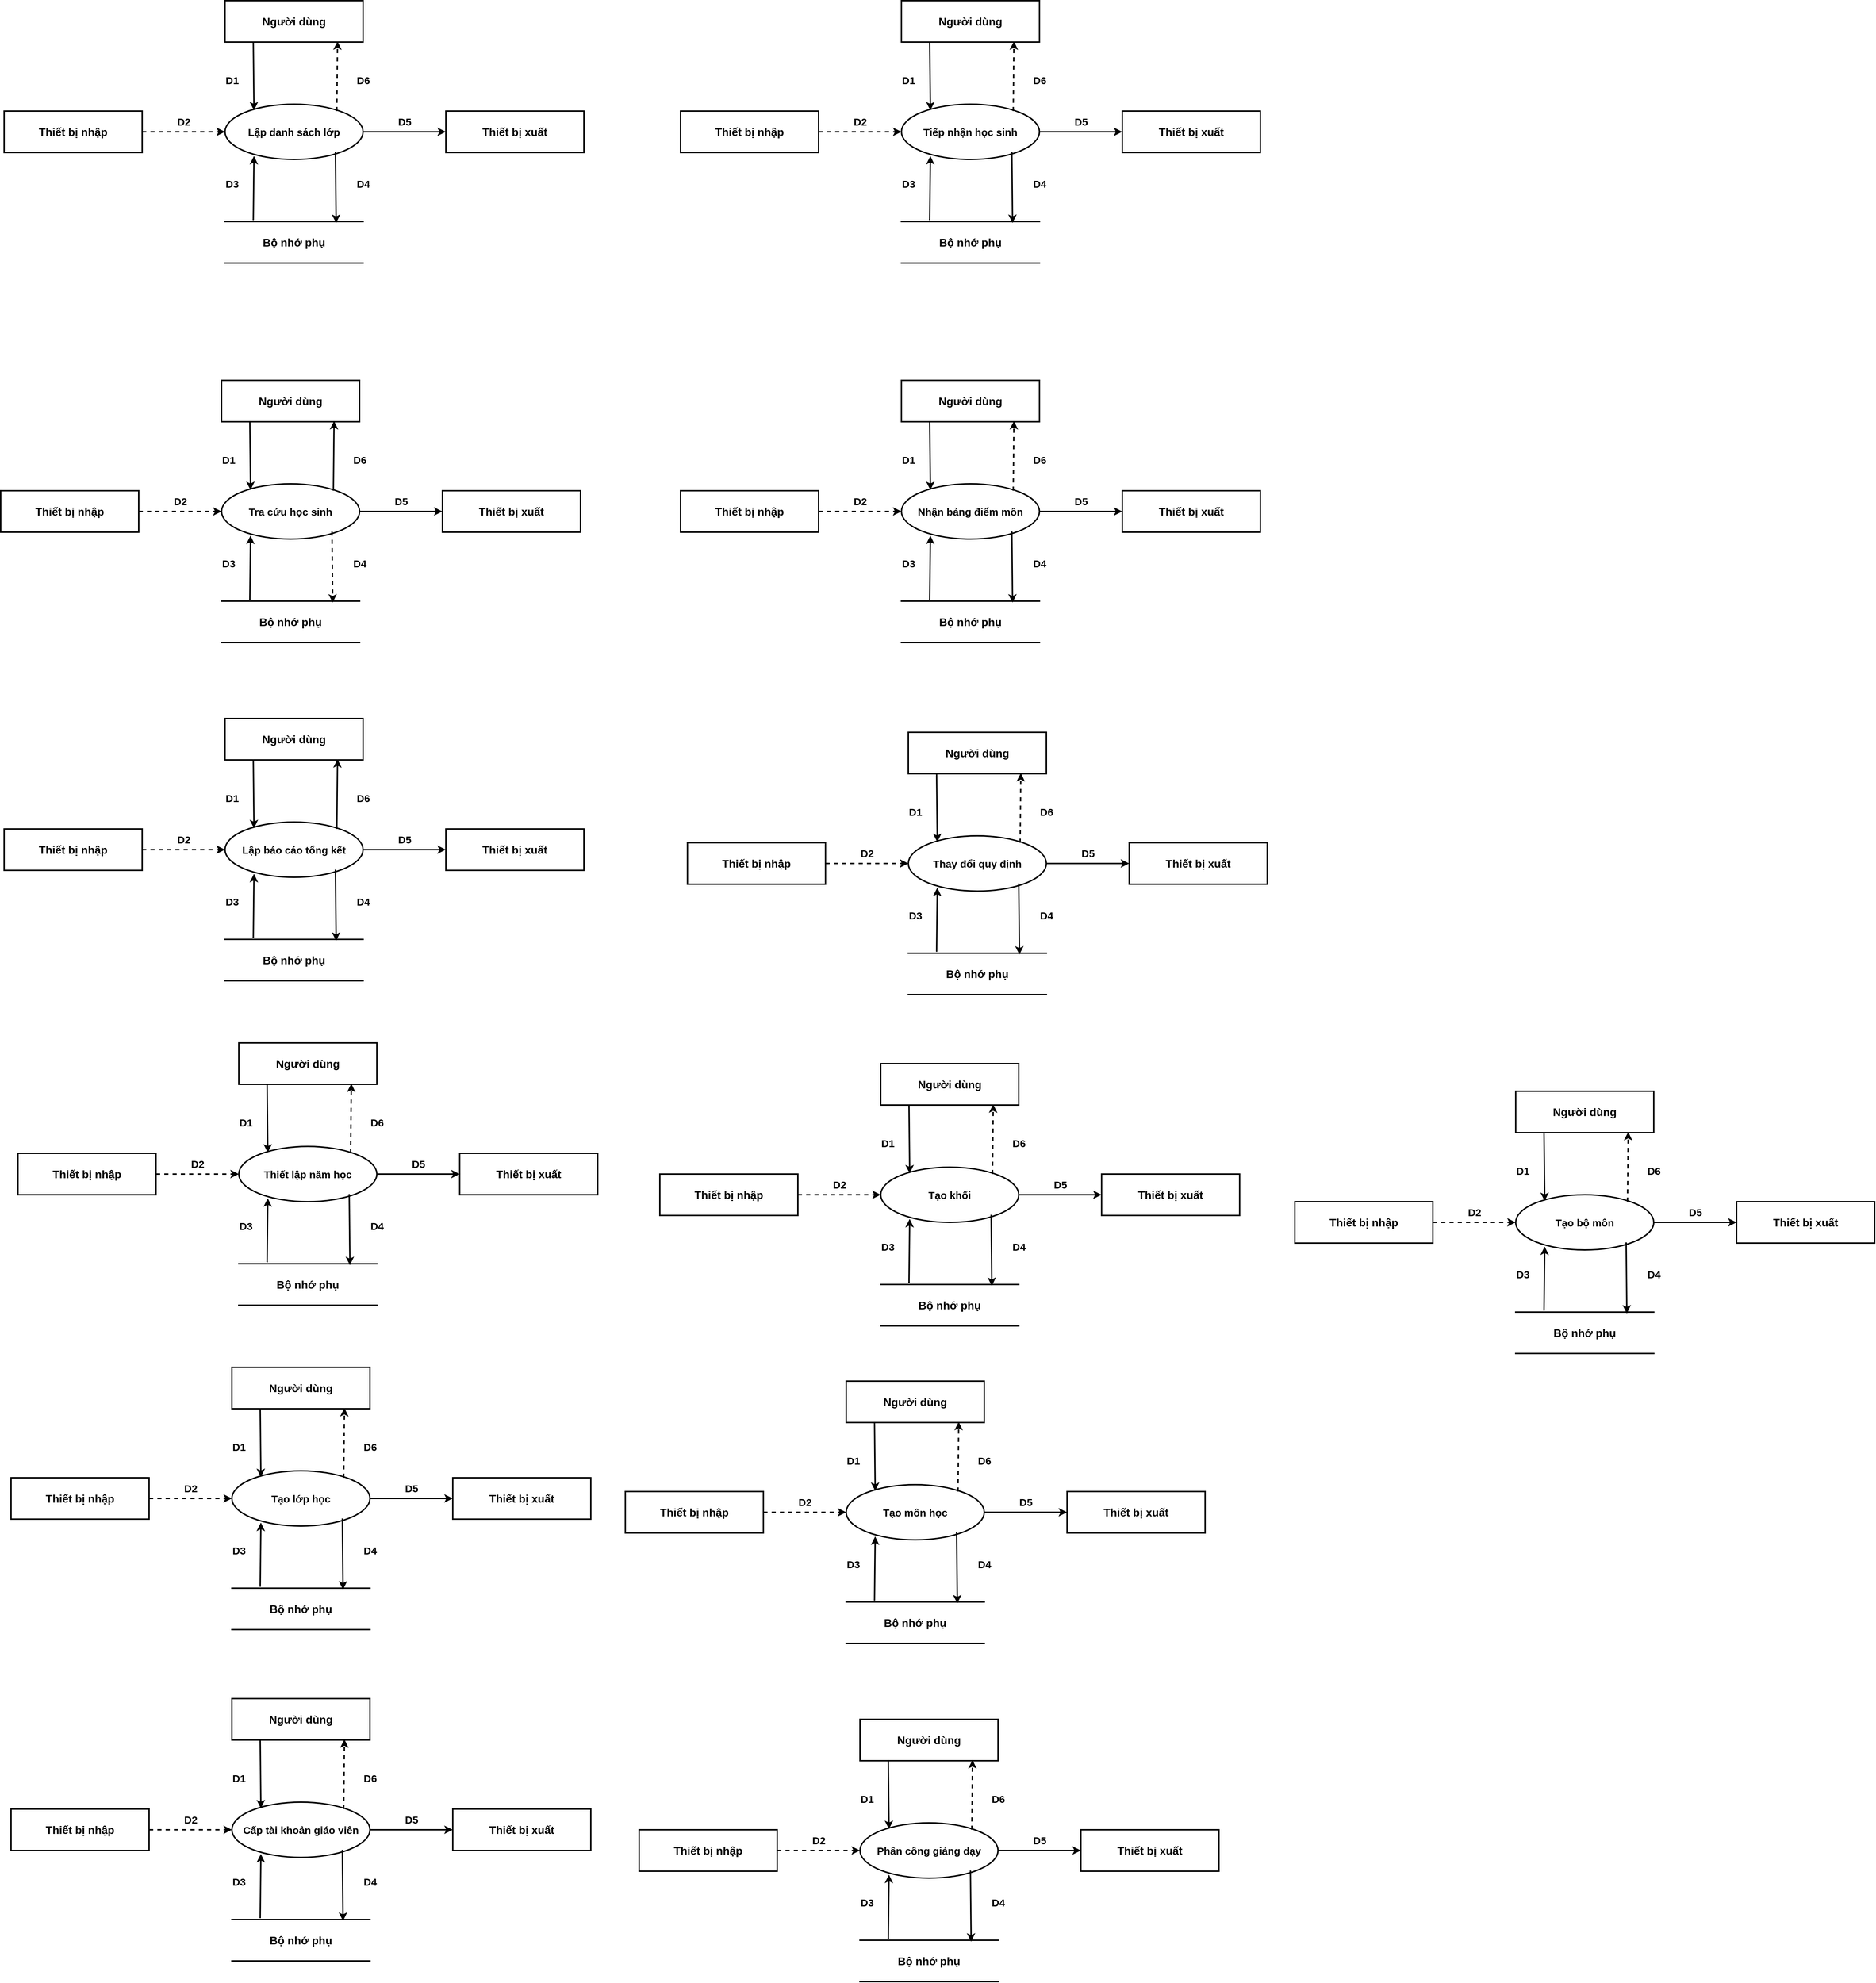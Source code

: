 <mxfile version="26.1.1">
  <diagram name="Page-1" id="txpAQfJLYDvmueFKw_h2">
    <mxGraphModel dx="2284" dy="836" grid="0" gridSize="10" guides="1" tooltips="1" connect="1" arrows="1" fold="1" page="1" pageScale="1" pageWidth="850" pageHeight="1100" math="0" shadow="0">
      <root>
        <mxCell id="0" />
        <mxCell id="1" parent="0" />
        <mxCell id="uAXGclvlFdI1q1pZFjeF-1" value="Người dùng" style="rounded=0;whiteSpace=wrap;html=1;fontStyle=1;fontSize=16;strokeWidth=2;" parent="1" vertex="1">
          <mxGeometry x="890" y="40" width="200" height="60" as="geometry" />
        </mxCell>
        <mxCell id="uAXGclvlFdI1q1pZFjeF-5" value="Tiếp nhận học sinh" style="ellipse;whiteSpace=wrap;html=1;fontStyle=1;fontSize=15;strokeWidth=2;" parent="1" vertex="1">
          <mxGeometry x="890" y="190" width="200" height="80" as="geometry" />
        </mxCell>
        <mxCell id="uAXGclvlFdI1q1pZFjeF-8" value="Bộ nhớ phụ" style="shape=partialRectangle;whiteSpace=wrap;html=1;left=0;right=0;fillColor=none;fontStyle=1;fontSize=16;strokeWidth=2;" parent="1" vertex="1">
          <mxGeometry x="890" y="360" width="200" height="60" as="geometry" />
        </mxCell>
        <mxCell id="uAXGclvlFdI1q1pZFjeF-15" value="Thiết bị nhập" style="rounded=0;whiteSpace=wrap;html=1;fontSize=16;fontStyle=1;strokeWidth=2;" parent="1" vertex="1">
          <mxGeometry x="570" y="200" width="200" height="60" as="geometry" />
        </mxCell>
        <mxCell id="uAXGclvlFdI1q1pZFjeF-16" value="Thiết bị xuất" style="rounded=0;whiteSpace=wrap;html=1;fontStyle=1;fontSize=16;strokeWidth=2;" parent="1" vertex="1">
          <mxGeometry x="1210" y="200" width="200" height="60" as="geometry" />
        </mxCell>
        <mxCell id="uAXGclvlFdI1q1pZFjeF-28" value="" style="endArrow=classic;html=1;rounded=0;entryX=0.815;entryY=0.983;entryDx=0;entryDy=0;entryPerimeter=0;exitX=0.81;exitY=0.125;exitDx=0;exitDy=0;exitPerimeter=0;dashed=1;strokeWidth=2;endSize=6;fontStyle=1;fontSize=15;" parent="1" source="uAXGclvlFdI1q1pZFjeF-5" target="uAXGclvlFdI1q1pZFjeF-1" edge="1">
          <mxGeometry width="50" height="50" relative="1" as="geometry">
            <mxPoint x="1050" y="190" as="sourcePoint" />
            <mxPoint x="1050" y="120" as="targetPoint" />
          </mxGeometry>
        </mxCell>
        <mxCell id="uAXGclvlFdI1q1pZFjeF-29" value="" style="endArrow=classic;html=1;rounded=0;exitX=0.205;exitY=1;exitDx=0;exitDy=0;exitPerimeter=0;entryX=0.21;entryY=0.113;entryDx=0;entryDy=0;entryPerimeter=0;fontStyle=1;fontSize=15;strokeWidth=2;" parent="1" source="uAXGclvlFdI1q1pZFjeF-1" target="uAXGclvlFdI1q1pZFjeF-5" edge="1">
          <mxGeometry width="50" height="50" relative="1" as="geometry">
            <mxPoint x="1060" y="212" as="sourcePoint" />
            <mxPoint x="1058" y="119" as="targetPoint" />
          </mxGeometry>
        </mxCell>
        <mxCell id="uAXGclvlFdI1q1pZFjeF-34" value="" style="endArrow=classic;html=1;rounded=0;exitX=1;exitY=0.5;exitDx=0;exitDy=0;entryX=0;entryY=0.5;entryDx=0;entryDy=0;fontStyle=1;fontSize=15;strokeWidth=2;" parent="1" source="uAXGclvlFdI1q1pZFjeF-5" target="uAXGclvlFdI1q1pZFjeF-16" edge="1">
          <mxGeometry width="50" height="50" relative="1" as="geometry">
            <mxPoint x="1160" y="250" as="sourcePoint" />
            <mxPoint x="1210" y="200" as="targetPoint" />
          </mxGeometry>
        </mxCell>
        <object label="" id="uAXGclvlFdI1q1pZFjeF-35">
          <mxCell style="endArrow=classic;html=1;rounded=0;exitX=1;exitY=0.5;exitDx=0;exitDy=0;entryX=0;entryY=0.5;entryDx=0;entryDy=0;dashed=1;fontStyle=1;fontSize=15;strokeWidth=2;" parent="1" source="uAXGclvlFdI1q1pZFjeF-15" target="uAXGclvlFdI1q1pZFjeF-5" edge="1">
            <mxGeometry width="50" height="50" relative="1" as="geometry">
              <mxPoint x="1160" y="250" as="sourcePoint" />
              <mxPoint x="1210" y="200" as="targetPoint" />
            </mxGeometry>
          </mxCell>
        </object>
        <mxCell id="uAXGclvlFdI1q1pZFjeF-36" value="" style="endArrow=classic;html=1;rounded=0;exitX=0.205;exitY=-0.033;exitDx=0;exitDy=0;exitPerimeter=0;entryX=0.21;entryY=0.938;entryDx=0;entryDy=0;entryPerimeter=0;fontStyle=1;fontSize=15;strokeWidth=2;" parent="1" source="uAXGclvlFdI1q1pZFjeF-8" target="uAXGclvlFdI1q1pZFjeF-5" edge="1">
          <mxGeometry width="50" height="50" relative="1" as="geometry">
            <mxPoint x="1160" y="250" as="sourcePoint" />
            <mxPoint x="1210" y="200" as="targetPoint" />
          </mxGeometry>
        </mxCell>
        <mxCell id="uAXGclvlFdI1q1pZFjeF-37" value="" style="endArrow=classic;html=1;rounded=0;exitX=0.8;exitY=0.863;exitDx=0;exitDy=0;exitPerimeter=0;entryX=0.805;entryY=0.033;entryDx=0;entryDy=0;entryPerimeter=0;fontStyle=1;fontSize=15;strokeWidth=2;" parent="1" source="uAXGclvlFdI1q1pZFjeF-5" target="uAXGclvlFdI1q1pZFjeF-8" edge="1">
          <mxGeometry width="50" height="50" relative="1" as="geometry">
            <mxPoint x="1160" y="250" as="sourcePoint" />
            <mxPoint x="1210" y="200" as="targetPoint" />
          </mxGeometry>
        </mxCell>
        <mxCell id="uAXGclvlFdI1q1pZFjeF-38" value="D2" style="text;html=1;align=center;verticalAlign=middle;resizable=0;points=[];autosize=1;strokeColor=none;fillColor=none;fontStyle=1;fontSize=15;" parent="1" vertex="1">
          <mxGeometry x="810" y="200" width="40" height="30" as="geometry" />
        </mxCell>
        <mxCell id="uAXGclvlFdI1q1pZFjeF-39" value="D1" style="text;html=1;align=center;verticalAlign=middle;resizable=0;points=[];autosize=1;strokeColor=none;fillColor=none;fontStyle=1;fontSize=15;" parent="1" vertex="1">
          <mxGeometry x="880" y="140" width="40" height="30" as="geometry" />
        </mxCell>
        <mxCell id="uAXGclvlFdI1q1pZFjeF-40" value="D6" style="text;html=1;align=center;verticalAlign=middle;resizable=0;points=[];autosize=1;strokeColor=none;fillColor=none;fontStyle=1;fontSize=15;" parent="1" vertex="1">
          <mxGeometry x="1070" y="140" width="40" height="30" as="geometry" />
        </mxCell>
        <mxCell id="uAXGclvlFdI1q1pZFjeF-41" value="D5" style="text;html=1;align=center;verticalAlign=middle;resizable=0;points=[];autosize=1;strokeColor=none;fillColor=none;fontStyle=1;fontSize=15;" parent="1" vertex="1">
          <mxGeometry x="1130" y="200" width="40" height="30" as="geometry" />
        </mxCell>
        <mxCell id="uAXGclvlFdI1q1pZFjeF-42" value="D4" style="text;html=1;align=center;verticalAlign=middle;resizable=0;points=[];autosize=1;strokeColor=none;fillColor=none;fontStyle=1;fontSize=15;" parent="1" vertex="1">
          <mxGeometry x="1070" y="290" width="40" height="30" as="geometry" />
        </mxCell>
        <mxCell id="uAXGclvlFdI1q1pZFjeF-43" value="D3" style="text;html=1;align=center;verticalAlign=middle;resizable=0;points=[];autosize=1;strokeColor=none;fillColor=none;fontStyle=1;fontSize=15;" parent="1" vertex="1">
          <mxGeometry x="880" y="290" width="40" height="30" as="geometry" />
        </mxCell>
        <mxCell id="uAXGclvlFdI1q1pZFjeF-44" value="Người dùng" style="rounded=0;whiteSpace=wrap;html=1;fontStyle=1;fontSize=16;strokeWidth=2;" parent="1" vertex="1">
          <mxGeometry x="-95" y="590" width="200" height="60" as="geometry" />
        </mxCell>
        <mxCell id="uAXGclvlFdI1q1pZFjeF-45" value="Tra cứu học sinh" style="ellipse;whiteSpace=wrap;html=1;fontStyle=1;fontSize=15;strokeWidth=2;" parent="1" vertex="1">
          <mxGeometry x="-95" y="740" width="200" height="80" as="geometry" />
        </mxCell>
        <mxCell id="uAXGclvlFdI1q1pZFjeF-46" value="Bộ nhớ phụ" style="shape=partialRectangle;whiteSpace=wrap;html=1;left=0;right=0;fillColor=none;fontStyle=1;fontSize=16;strokeWidth=2;" parent="1" vertex="1">
          <mxGeometry x="-95" y="910" width="200" height="60" as="geometry" />
        </mxCell>
        <mxCell id="uAXGclvlFdI1q1pZFjeF-47" value="Thiết bị nhập" style="rounded=0;whiteSpace=wrap;html=1;fontSize=16;fontStyle=1;strokeWidth=2;" parent="1" vertex="1">
          <mxGeometry x="-415" y="750" width="200" height="60" as="geometry" />
        </mxCell>
        <mxCell id="uAXGclvlFdI1q1pZFjeF-48" value="Thiết bị xuất" style="rounded=0;whiteSpace=wrap;html=1;fontStyle=1;fontSize=16;strokeWidth=2;" parent="1" vertex="1">
          <mxGeometry x="225" y="750" width="200" height="60" as="geometry" />
        </mxCell>
        <mxCell id="uAXGclvlFdI1q1pZFjeF-49" value="" style="endArrow=classic;html=1;rounded=0;entryX=0.815;entryY=0.983;entryDx=0;entryDy=0;entryPerimeter=0;exitX=0.81;exitY=0.125;exitDx=0;exitDy=0;exitPerimeter=0;strokeWidth=2;endSize=6;fontStyle=1;fontSize=15;" parent="1" source="uAXGclvlFdI1q1pZFjeF-45" target="uAXGclvlFdI1q1pZFjeF-44" edge="1">
          <mxGeometry width="50" height="50" relative="1" as="geometry">
            <mxPoint x="65" y="740" as="sourcePoint" />
            <mxPoint x="65" y="670" as="targetPoint" />
          </mxGeometry>
        </mxCell>
        <mxCell id="uAXGclvlFdI1q1pZFjeF-50" value="" style="endArrow=classic;html=1;rounded=0;exitX=0.205;exitY=1;exitDx=0;exitDy=0;exitPerimeter=0;entryX=0.21;entryY=0.113;entryDx=0;entryDy=0;entryPerimeter=0;fontStyle=1;fontSize=15;strokeWidth=2;" parent="1" source="uAXGclvlFdI1q1pZFjeF-44" target="uAXGclvlFdI1q1pZFjeF-45" edge="1">
          <mxGeometry width="50" height="50" relative="1" as="geometry">
            <mxPoint x="75" y="762" as="sourcePoint" />
            <mxPoint x="73" y="669" as="targetPoint" />
          </mxGeometry>
        </mxCell>
        <mxCell id="uAXGclvlFdI1q1pZFjeF-51" value="" style="endArrow=classic;html=1;rounded=0;exitX=1;exitY=0.5;exitDx=0;exitDy=0;entryX=0;entryY=0.5;entryDx=0;entryDy=0;fontStyle=1;fontSize=15;strokeWidth=2;" parent="1" source="uAXGclvlFdI1q1pZFjeF-45" target="uAXGclvlFdI1q1pZFjeF-48" edge="1">
          <mxGeometry width="50" height="50" relative="1" as="geometry">
            <mxPoint x="175" y="800" as="sourcePoint" />
            <mxPoint x="225" y="750" as="targetPoint" />
          </mxGeometry>
        </mxCell>
        <object label="" id="uAXGclvlFdI1q1pZFjeF-52">
          <mxCell style="endArrow=classic;html=1;rounded=0;exitX=1;exitY=0.5;exitDx=0;exitDy=0;entryX=0;entryY=0.5;entryDx=0;entryDy=0;dashed=1;fontStyle=1;fontSize=15;strokeWidth=2;" parent="1" source="uAXGclvlFdI1q1pZFjeF-47" target="uAXGclvlFdI1q1pZFjeF-45" edge="1">
            <mxGeometry width="50" height="50" relative="1" as="geometry">
              <mxPoint x="175" y="800" as="sourcePoint" />
              <mxPoint x="225" y="750" as="targetPoint" />
            </mxGeometry>
          </mxCell>
        </object>
        <mxCell id="uAXGclvlFdI1q1pZFjeF-53" value="" style="endArrow=classic;html=1;rounded=0;exitX=0.205;exitY=-0.033;exitDx=0;exitDy=0;exitPerimeter=0;entryX=0.21;entryY=0.938;entryDx=0;entryDy=0;entryPerimeter=0;fontStyle=1;fontSize=15;strokeWidth=2;" parent="1" source="uAXGclvlFdI1q1pZFjeF-46" target="uAXGclvlFdI1q1pZFjeF-45" edge="1">
          <mxGeometry width="50" height="50" relative="1" as="geometry">
            <mxPoint x="175" y="800" as="sourcePoint" />
            <mxPoint x="225" y="750" as="targetPoint" />
          </mxGeometry>
        </mxCell>
        <mxCell id="uAXGclvlFdI1q1pZFjeF-54" value="" style="endArrow=classic;html=1;rounded=0;exitX=0.8;exitY=0.863;exitDx=0;exitDy=0;exitPerimeter=0;entryX=0.805;entryY=0.033;entryDx=0;entryDy=0;entryPerimeter=0;fontStyle=1;fontSize=15;strokeWidth=2;dashed=1;" parent="1" source="uAXGclvlFdI1q1pZFjeF-45" target="uAXGclvlFdI1q1pZFjeF-46" edge="1">
          <mxGeometry width="50" height="50" relative="1" as="geometry">
            <mxPoint x="175" y="800" as="sourcePoint" />
            <mxPoint x="225" y="750" as="targetPoint" />
          </mxGeometry>
        </mxCell>
        <mxCell id="uAXGclvlFdI1q1pZFjeF-55" value="D2" style="text;html=1;align=center;verticalAlign=middle;resizable=0;points=[];autosize=1;strokeColor=none;fillColor=none;fontStyle=1;fontSize=15;" parent="1" vertex="1">
          <mxGeometry x="-175" y="750" width="40" height="30" as="geometry" />
        </mxCell>
        <mxCell id="uAXGclvlFdI1q1pZFjeF-56" value="D1" style="text;html=1;align=center;verticalAlign=middle;resizable=0;points=[];autosize=1;strokeColor=none;fillColor=none;fontStyle=1;fontSize=15;" parent="1" vertex="1">
          <mxGeometry x="-105" y="690" width="40" height="30" as="geometry" />
        </mxCell>
        <mxCell id="uAXGclvlFdI1q1pZFjeF-57" value="D6" style="text;html=1;align=center;verticalAlign=middle;resizable=0;points=[];autosize=1;strokeColor=none;fillColor=none;fontStyle=1;fontSize=15;" parent="1" vertex="1">
          <mxGeometry x="85" y="690" width="40" height="30" as="geometry" />
        </mxCell>
        <mxCell id="uAXGclvlFdI1q1pZFjeF-58" value="D5" style="text;html=1;align=center;verticalAlign=middle;resizable=0;points=[];autosize=1;strokeColor=none;fillColor=none;fontStyle=1;fontSize=15;" parent="1" vertex="1">
          <mxGeometry x="145" y="750" width="40" height="30" as="geometry" />
        </mxCell>
        <mxCell id="uAXGclvlFdI1q1pZFjeF-59" value="D4" style="text;html=1;align=center;verticalAlign=middle;resizable=0;points=[];autosize=1;strokeColor=none;fillColor=none;fontStyle=1;fontSize=15;" parent="1" vertex="1">
          <mxGeometry x="85" y="840" width="40" height="30" as="geometry" />
        </mxCell>
        <mxCell id="uAXGclvlFdI1q1pZFjeF-60" value="D3" style="text;html=1;align=center;verticalAlign=middle;resizable=0;points=[];autosize=1;strokeColor=none;fillColor=none;fontStyle=1;fontSize=15;" parent="1" vertex="1">
          <mxGeometry x="-105" y="840" width="40" height="30" as="geometry" />
        </mxCell>
        <mxCell id="uAXGclvlFdI1q1pZFjeF-78" value="Người dùng" style="rounded=0;whiteSpace=wrap;html=1;fontStyle=1;fontSize=16;strokeWidth=2;" parent="1" vertex="1">
          <mxGeometry x="-90" y="40" width="200" height="60" as="geometry" />
        </mxCell>
        <mxCell id="uAXGclvlFdI1q1pZFjeF-79" value="Lập danh sách lớp" style="ellipse;whiteSpace=wrap;html=1;fontStyle=1;fontSize=15;strokeWidth=2;" parent="1" vertex="1">
          <mxGeometry x="-90" y="190" width="200" height="80" as="geometry" />
        </mxCell>
        <mxCell id="uAXGclvlFdI1q1pZFjeF-80" value="Bộ nhớ phụ" style="shape=partialRectangle;whiteSpace=wrap;html=1;left=0;right=0;fillColor=none;fontStyle=1;fontSize=16;strokeWidth=2;" parent="1" vertex="1">
          <mxGeometry x="-90" y="360" width="200" height="60" as="geometry" />
        </mxCell>
        <mxCell id="uAXGclvlFdI1q1pZFjeF-81" value="Thiết bị nhập" style="rounded=0;whiteSpace=wrap;html=1;fontSize=16;fontStyle=1;strokeWidth=2;" parent="1" vertex="1">
          <mxGeometry x="-410" y="200" width="200" height="60" as="geometry" />
        </mxCell>
        <mxCell id="uAXGclvlFdI1q1pZFjeF-82" value="Thiết bị xuất" style="rounded=0;whiteSpace=wrap;html=1;fontStyle=1;fontSize=16;strokeWidth=2;" parent="1" vertex="1">
          <mxGeometry x="230" y="200" width="200" height="60" as="geometry" />
        </mxCell>
        <mxCell id="uAXGclvlFdI1q1pZFjeF-83" value="" style="endArrow=classic;html=1;rounded=0;entryX=0.815;entryY=0.983;entryDx=0;entryDy=0;entryPerimeter=0;exitX=0.81;exitY=0.125;exitDx=0;exitDy=0;exitPerimeter=0;dashed=1;strokeWidth=2;endSize=6;fontStyle=1;fontSize=15;" parent="1" source="uAXGclvlFdI1q1pZFjeF-79" target="uAXGclvlFdI1q1pZFjeF-78" edge="1">
          <mxGeometry width="50" height="50" relative="1" as="geometry">
            <mxPoint x="70" y="190" as="sourcePoint" />
            <mxPoint x="70" y="120" as="targetPoint" />
          </mxGeometry>
        </mxCell>
        <mxCell id="uAXGclvlFdI1q1pZFjeF-84" value="" style="endArrow=classic;html=1;rounded=0;exitX=0.205;exitY=1;exitDx=0;exitDy=0;exitPerimeter=0;entryX=0.21;entryY=0.113;entryDx=0;entryDy=0;entryPerimeter=0;fontStyle=1;fontSize=15;strokeWidth=2;" parent="1" source="uAXGclvlFdI1q1pZFjeF-78" target="uAXGclvlFdI1q1pZFjeF-79" edge="1">
          <mxGeometry width="50" height="50" relative="1" as="geometry">
            <mxPoint x="80" y="212" as="sourcePoint" />
            <mxPoint x="78" y="119" as="targetPoint" />
          </mxGeometry>
        </mxCell>
        <mxCell id="uAXGclvlFdI1q1pZFjeF-85" value="" style="endArrow=classic;html=1;rounded=0;exitX=1;exitY=0.5;exitDx=0;exitDy=0;entryX=0;entryY=0.5;entryDx=0;entryDy=0;fontStyle=1;fontSize=15;strokeWidth=2;" parent="1" source="uAXGclvlFdI1q1pZFjeF-79" target="uAXGclvlFdI1q1pZFjeF-82" edge="1">
          <mxGeometry width="50" height="50" relative="1" as="geometry">
            <mxPoint x="180" y="250" as="sourcePoint" />
            <mxPoint x="230" y="200" as="targetPoint" />
          </mxGeometry>
        </mxCell>
        <object label="" id="uAXGclvlFdI1q1pZFjeF-86">
          <mxCell style="endArrow=classic;html=1;rounded=0;exitX=1;exitY=0.5;exitDx=0;exitDy=0;entryX=0;entryY=0.5;entryDx=0;entryDy=0;dashed=1;fontStyle=1;fontSize=15;strokeWidth=2;" parent="1" source="uAXGclvlFdI1q1pZFjeF-81" target="uAXGclvlFdI1q1pZFjeF-79" edge="1">
            <mxGeometry width="50" height="50" relative="1" as="geometry">
              <mxPoint x="180" y="250" as="sourcePoint" />
              <mxPoint x="230" y="200" as="targetPoint" />
            </mxGeometry>
          </mxCell>
        </object>
        <mxCell id="uAXGclvlFdI1q1pZFjeF-87" value="" style="endArrow=classic;html=1;rounded=0;exitX=0.205;exitY=-0.033;exitDx=0;exitDy=0;exitPerimeter=0;entryX=0.21;entryY=0.938;entryDx=0;entryDy=0;entryPerimeter=0;fontStyle=1;fontSize=15;strokeWidth=2;" parent="1" source="uAXGclvlFdI1q1pZFjeF-80" target="uAXGclvlFdI1q1pZFjeF-79" edge="1">
          <mxGeometry width="50" height="50" relative="1" as="geometry">
            <mxPoint x="180" y="250" as="sourcePoint" />
            <mxPoint x="230" y="200" as="targetPoint" />
          </mxGeometry>
        </mxCell>
        <mxCell id="uAXGclvlFdI1q1pZFjeF-88" value="" style="endArrow=classic;html=1;rounded=0;exitX=0.8;exitY=0.863;exitDx=0;exitDy=0;exitPerimeter=0;entryX=0.805;entryY=0.033;entryDx=0;entryDy=0;entryPerimeter=0;fontStyle=1;fontSize=15;strokeWidth=2;" parent="1" source="uAXGclvlFdI1q1pZFjeF-79" target="uAXGclvlFdI1q1pZFjeF-80" edge="1">
          <mxGeometry width="50" height="50" relative="1" as="geometry">
            <mxPoint x="180" y="250" as="sourcePoint" />
            <mxPoint x="230" y="200" as="targetPoint" />
          </mxGeometry>
        </mxCell>
        <mxCell id="uAXGclvlFdI1q1pZFjeF-89" value="D2" style="text;html=1;align=center;verticalAlign=middle;resizable=0;points=[];autosize=1;strokeColor=none;fillColor=none;fontStyle=1;fontSize=15;" parent="1" vertex="1">
          <mxGeometry x="-170" y="200" width="40" height="30" as="geometry" />
        </mxCell>
        <mxCell id="uAXGclvlFdI1q1pZFjeF-90" value="D1" style="text;html=1;align=center;verticalAlign=middle;resizable=0;points=[];autosize=1;strokeColor=none;fillColor=none;fontStyle=1;fontSize=15;" parent="1" vertex="1">
          <mxGeometry x="-100" y="140" width="40" height="30" as="geometry" />
        </mxCell>
        <mxCell id="uAXGclvlFdI1q1pZFjeF-91" value="D6" style="text;html=1;align=center;verticalAlign=middle;resizable=0;points=[];autosize=1;strokeColor=none;fillColor=none;fontStyle=1;fontSize=15;" parent="1" vertex="1">
          <mxGeometry x="90" y="140" width="40" height="30" as="geometry" />
        </mxCell>
        <mxCell id="uAXGclvlFdI1q1pZFjeF-92" value="D5" style="text;html=1;align=center;verticalAlign=middle;resizable=0;points=[];autosize=1;strokeColor=none;fillColor=none;fontStyle=1;fontSize=15;" parent="1" vertex="1">
          <mxGeometry x="150" y="200" width="40" height="30" as="geometry" />
        </mxCell>
        <mxCell id="uAXGclvlFdI1q1pZFjeF-93" value="D4" style="text;html=1;align=center;verticalAlign=middle;resizable=0;points=[];autosize=1;strokeColor=none;fillColor=none;fontStyle=1;fontSize=15;" parent="1" vertex="1">
          <mxGeometry x="90" y="290" width="40" height="30" as="geometry" />
        </mxCell>
        <mxCell id="uAXGclvlFdI1q1pZFjeF-94" value="D3" style="text;html=1;align=center;verticalAlign=middle;resizable=0;points=[];autosize=1;strokeColor=none;fillColor=none;fontStyle=1;fontSize=15;" parent="1" vertex="1">
          <mxGeometry x="-100" y="290" width="40" height="30" as="geometry" />
        </mxCell>
        <mxCell id="uAXGclvlFdI1q1pZFjeF-95" value="Người dùng" style="rounded=0;whiteSpace=wrap;html=1;fontStyle=1;fontSize=16;strokeWidth=2;" parent="1" vertex="1">
          <mxGeometry x="890" y="590" width="200" height="60" as="geometry" />
        </mxCell>
        <mxCell id="uAXGclvlFdI1q1pZFjeF-96" value="Nhận bảng điểm môn" style="ellipse;whiteSpace=wrap;html=1;fontStyle=1;fontSize=15;strokeWidth=2;" parent="1" vertex="1">
          <mxGeometry x="890" y="740" width="200" height="80" as="geometry" />
        </mxCell>
        <mxCell id="uAXGclvlFdI1q1pZFjeF-97" value="Bộ nhớ phụ" style="shape=partialRectangle;whiteSpace=wrap;html=1;left=0;right=0;fillColor=none;fontStyle=1;fontSize=16;strokeWidth=2;" parent="1" vertex="1">
          <mxGeometry x="890" y="910" width="200" height="60" as="geometry" />
        </mxCell>
        <mxCell id="uAXGclvlFdI1q1pZFjeF-98" value="Thiết bị nhập" style="rounded=0;whiteSpace=wrap;html=1;fontSize=16;fontStyle=1;strokeWidth=2;" parent="1" vertex="1">
          <mxGeometry x="570" y="750" width="200" height="60" as="geometry" />
        </mxCell>
        <mxCell id="uAXGclvlFdI1q1pZFjeF-99" value="Thiết bị xuất" style="rounded=0;whiteSpace=wrap;html=1;fontStyle=1;fontSize=16;strokeWidth=2;" parent="1" vertex="1">
          <mxGeometry x="1210" y="750" width="200" height="60" as="geometry" />
        </mxCell>
        <mxCell id="uAXGclvlFdI1q1pZFjeF-100" value="" style="endArrow=classic;html=1;rounded=0;entryX=0.815;entryY=0.983;entryDx=0;entryDy=0;entryPerimeter=0;exitX=0.81;exitY=0.125;exitDx=0;exitDy=0;exitPerimeter=0;dashed=1;strokeWidth=2;endSize=6;fontStyle=1;fontSize=15;" parent="1" source="uAXGclvlFdI1q1pZFjeF-96" target="uAXGclvlFdI1q1pZFjeF-95" edge="1">
          <mxGeometry width="50" height="50" relative="1" as="geometry">
            <mxPoint x="1050" y="740" as="sourcePoint" />
            <mxPoint x="1050" y="670" as="targetPoint" />
          </mxGeometry>
        </mxCell>
        <mxCell id="uAXGclvlFdI1q1pZFjeF-101" value="" style="endArrow=classic;html=1;rounded=0;exitX=0.205;exitY=1;exitDx=0;exitDy=0;exitPerimeter=0;entryX=0.21;entryY=0.113;entryDx=0;entryDy=0;entryPerimeter=0;fontStyle=1;fontSize=15;strokeWidth=2;" parent="1" source="uAXGclvlFdI1q1pZFjeF-95" target="uAXGclvlFdI1q1pZFjeF-96" edge="1">
          <mxGeometry width="50" height="50" relative="1" as="geometry">
            <mxPoint x="1060" y="762" as="sourcePoint" />
            <mxPoint x="1058" y="669" as="targetPoint" />
          </mxGeometry>
        </mxCell>
        <mxCell id="uAXGclvlFdI1q1pZFjeF-102" value="" style="endArrow=classic;html=1;rounded=0;exitX=1;exitY=0.5;exitDx=0;exitDy=0;entryX=0;entryY=0.5;entryDx=0;entryDy=0;fontStyle=1;fontSize=15;strokeWidth=2;" parent="1" source="uAXGclvlFdI1q1pZFjeF-96" target="uAXGclvlFdI1q1pZFjeF-99" edge="1">
          <mxGeometry width="50" height="50" relative="1" as="geometry">
            <mxPoint x="1160" y="800" as="sourcePoint" />
            <mxPoint x="1210" y="750" as="targetPoint" />
          </mxGeometry>
        </mxCell>
        <object label="" id="uAXGclvlFdI1q1pZFjeF-103">
          <mxCell style="endArrow=classic;html=1;rounded=0;exitX=1;exitY=0.5;exitDx=0;exitDy=0;entryX=0;entryY=0.5;entryDx=0;entryDy=0;dashed=1;fontStyle=1;fontSize=15;strokeWidth=2;" parent="1" source="uAXGclvlFdI1q1pZFjeF-98" target="uAXGclvlFdI1q1pZFjeF-96" edge="1">
            <mxGeometry width="50" height="50" relative="1" as="geometry">
              <mxPoint x="1160" y="800" as="sourcePoint" />
              <mxPoint x="1210" y="750" as="targetPoint" />
            </mxGeometry>
          </mxCell>
        </object>
        <mxCell id="uAXGclvlFdI1q1pZFjeF-104" value="" style="endArrow=classic;html=1;rounded=0;exitX=0.205;exitY=-0.033;exitDx=0;exitDy=0;exitPerimeter=0;entryX=0.21;entryY=0.938;entryDx=0;entryDy=0;entryPerimeter=0;fontStyle=1;fontSize=15;strokeWidth=2;" parent="1" source="uAXGclvlFdI1q1pZFjeF-97" target="uAXGclvlFdI1q1pZFjeF-96" edge="1">
          <mxGeometry width="50" height="50" relative="1" as="geometry">
            <mxPoint x="1160" y="800" as="sourcePoint" />
            <mxPoint x="1210" y="750" as="targetPoint" />
          </mxGeometry>
        </mxCell>
        <mxCell id="uAXGclvlFdI1q1pZFjeF-105" value="" style="endArrow=classic;html=1;rounded=0;exitX=0.8;exitY=0.863;exitDx=0;exitDy=0;exitPerimeter=0;entryX=0.805;entryY=0.033;entryDx=0;entryDy=0;entryPerimeter=0;fontStyle=1;fontSize=15;strokeWidth=2;" parent="1" source="uAXGclvlFdI1q1pZFjeF-96" target="uAXGclvlFdI1q1pZFjeF-97" edge="1">
          <mxGeometry width="50" height="50" relative="1" as="geometry">
            <mxPoint x="1160" y="800" as="sourcePoint" />
            <mxPoint x="1210" y="750" as="targetPoint" />
          </mxGeometry>
        </mxCell>
        <mxCell id="uAXGclvlFdI1q1pZFjeF-106" value="D2" style="text;html=1;align=center;verticalAlign=middle;resizable=0;points=[];autosize=1;strokeColor=none;fillColor=none;fontStyle=1;fontSize=15;" parent="1" vertex="1">
          <mxGeometry x="810" y="750" width="40" height="30" as="geometry" />
        </mxCell>
        <mxCell id="uAXGclvlFdI1q1pZFjeF-107" value="D1" style="text;html=1;align=center;verticalAlign=middle;resizable=0;points=[];autosize=1;strokeColor=none;fillColor=none;fontStyle=1;fontSize=15;" parent="1" vertex="1">
          <mxGeometry x="880" y="690" width="40" height="30" as="geometry" />
        </mxCell>
        <mxCell id="uAXGclvlFdI1q1pZFjeF-108" value="D6" style="text;html=1;align=center;verticalAlign=middle;resizable=0;points=[];autosize=1;strokeColor=none;fillColor=none;fontStyle=1;fontSize=15;" parent="1" vertex="1">
          <mxGeometry x="1070" y="690" width="40" height="30" as="geometry" />
        </mxCell>
        <mxCell id="uAXGclvlFdI1q1pZFjeF-109" value="D5" style="text;html=1;align=center;verticalAlign=middle;resizable=0;points=[];autosize=1;strokeColor=none;fillColor=none;fontStyle=1;fontSize=15;" parent="1" vertex="1">
          <mxGeometry x="1130" y="750" width="40" height="30" as="geometry" />
        </mxCell>
        <mxCell id="uAXGclvlFdI1q1pZFjeF-110" value="D4" style="text;html=1;align=center;verticalAlign=middle;resizable=0;points=[];autosize=1;strokeColor=none;fillColor=none;fontStyle=1;fontSize=15;" parent="1" vertex="1">
          <mxGeometry x="1070" y="840" width="40" height="30" as="geometry" />
        </mxCell>
        <mxCell id="uAXGclvlFdI1q1pZFjeF-111" value="D3" style="text;html=1;align=center;verticalAlign=middle;resizable=0;points=[];autosize=1;strokeColor=none;fillColor=none;fontStyle=1;fontSize=15;" parent="1" vertex="1">
          <mxGeometry x="880" y="840" width="40" height="30" as="geometry" />
        </mxCell>
        <mxCell id="uAXGclvlFdI1q1pZFjeF-112" value="Người dùng" style="rounded=0;whiteSpace=wrap;html=1;fontStyle=1;fontSize=16;strokeWidth=2;" parent="1" vertex="1">
          <mxGeometry x="-90" y="1080" width="200" height="60" as="geometry" />
        </mxCell>
        <mxCell id="uAXGclvlFdI1q1pZFjeF-113" value="Lập báo cáo tổng kết" style="ellipse;whiteSpace=wrap;html=1;fontStyle=1;fontSize=15;strokeWidth=2;" parent="1" vertex="1">
          <mxGeometry x="-90" y="1230" width="200" height="80" as="geometry" />
        </mxCell>
        <mxCell id="uAXGclvlFdI1q1pZFjeF-114" value="Bộ nhớ phụ" style="shape=partialRectangle;whiteSpace=wrap;html=1;left=0;right=0;fillColor=none;fontStyle=1;fontSize=16;strokeWidth=2;" parent="1" vertex="1">
          <mxGeometry x="-90" y="1400" width="200" height="60" as="geometry" />
        </mxCell>
        <mxCell id="uAXGclvlFdI1q1pZFjeF-115" value="Thiết bị nhập" style="rounded=0;whiteSpace=wrap;html=1;fontSize=16;fontStyle=1;strokeWidth=2;" parent="1" vertex="1">
          <mxGeometry x="-410" y="1240" width="200" height="60" as="geometry" />
        </mxCell>
        <mxCell id="uAXGclvlFdI1q1pZFjeF-116" value="Thiết bị xuất" style="rounded=0;whiteSpace=wrap;html=1;fontStyle=1;fontSize=16;strokeWidth=2;" parent="1" vertex="1">
          <mxGeometry x="230" y="1240" width="200" height="60" as="geometry" />
        </mxCell>
        <mxCell id="uAXGclvlFdI1q1pZFjeF-117" value="" style="endArrow=classic;html=1;rounded=0;entryX=0.815;entryY=0.983;entryDx=0;entryDy=0;entryPerimeter=0;exitX=0.81;exitY=0.125;exitDx=0;exitDy=0;exitPerimeter=0;strokeWidth=2;endSize=6;fontStyle=1;fontSize=15;" parent="1" source="uAXGclvlFdI1q1pZFjeF-113" target="uAXGclvlFdI1q1pZFjeF-112" edge="1">
          <mxGeometry width="50" height="50" relative="1" as="geometry">
            <mxPoint x="70" y="1230" as="sourcePoint" />
            <mxPoint x="70" y="1160" as="targetPoint" />
          </mxGeometry>
        </mxCell>
        <mxCell id="uAXGclvlFdI1q1pZFjeF-118" value="" style="endArrow=classic;html=1;rounded=0;exitX=0.205;exitY=1;exitDx=0;exitDy=0;exitPerimeter=0;entryX=0.21;entryY=0.113;entryDx=0;entryDy=0;entryPerimeter=0;fontStyle=1;fontSize=15;strokeWidth=2;" parent="1" source="uAXGclvlFdI1q1pZFjeF-112" target="uAXGclvlFdI1q1pZFjeF-113" edge="1">
          <mxGeometry width="50" height="50" relative="1" as="geometry">
            <mxPoint x="80" y="1252" as="sourcePoint" />
            <mxPoint x="78" y="1159" as="targetPoint" />
          </mxGeometry>
        </mxCell>
        <mxCell id="uAXGclvlFdI1q1pZFjeF-119" value="" style="endArrow=classic;html=1;rounded=0;exitX=1;exitY=0.5;exitDx=0;exitDy=0;entryX=0;entryY=0.5;entryDx=0;entryDy=0;fontStyle=1;fontSize=15;strokeWidth=2;" parent="1" source="uAXGclvlFdI1q1pZFjeF-113" target="uAXGclvlFdI1q1pZFjeF-116" edge="1">
          <mxGeometry width="50" height="50" relative="1" as="geometry">
            <mxPoint x="180" y="1290" as="sourcePoint" />
            <mxPoint x="230" y="1240" as="targetPoint" />
          </mxGeometry>
        </mxCell>
        <object label="" id="uAXGclvlFdI1q1pZFjeF-120">
          <mxCell style="endArrow=classic;html=1;rounded=0;exitX=1;exitY=0.5;exitDx=0;exitDy=0;entryX=0;entryY=0.5;entryDx=0;entryDy=0;dashed=1;fontStyle=1;fontSize=15;strokeWidth=2;" parent="1" source="uAXGclvlFdI1q1pZFjeF-115" target="uAXGclvlFdI1q1pZFjeF-113" edge="1">
            <mxGeometry width="50" height="50" relative="1" as="geometry">
              <mxPoint x="180" y="1290" as="sourcePoint" />
              <mxPoint x="230" y="1240" as="targetPoint" />
            </mxGeometry>
          </mxCell>
        </object>
        <mxCell id="uAXGclvlFdI1q1pZFjeF-121" value="" style="endArrow=classic;html=1;rounded=0;exitX=0.205;exitY=-0.033;exitDx=0;exitDy=0;exitPerimeter=0;entryX=0.21;entryY=0.938;entryDx=0;entryDy=0;entryPerimeter=0;fontStyle=1;fontSize=15;strokeWidth=2;" parent="1" source="uAXGclvlFdI1q1pZFjeF-114" target="uAXGclvlFdI1q1pZFjeF-113" edge="1">
          <mxGeometry width="50" height="50" relative="1" as="geometry">
            <mxPoint x="180" y="1290" as="sourcePoint" />
            <mxPoint x="230" y="1240" as="targetPoint" />
          </mxGeometry>
        </mxCell>
        <mxCell id="uAXGclvlFdI1q1pZFjeF-122" value="" style="endArrow=classic;html=1;rounded=0;exitX=0.8;exitY=0.863;exitDx=0;exitDy=0;exitPerimeter=0;entryX=0.805;entryY=0.033;entryDx=0;entryDy=0;entryPerimeter=0;fontStyle=1;fontSize=15;strokeWidth=2;" parent="1" source="uAXGclvlFdI1q1pZFjeF-113" target="uAXGclvlFdI1q1pZFjeF-114" edge="1">
          <mxGeometry width="50" height="50" relative="1" as="geometry">
            <mxPoint x="180" y="1290" as="sourcePoint" />
            <mxPoint x="230" y="1240" as="targetPoint" />
          </mxGeometry>
        </mxCell>
        <mxCell id="uAXGclvlFdI1q1pZFjeF-123" value="D2" style="text;html=1;align=center;verticalAlign=middle;resizable=0;points=[];autosize=1;strokeColor=none;fillColor=none;fontStyle=1;fontSize=15;" parent="1" vertex="1">
          <mxGeometry x="-170" y="1240" width="40" height="30" as="geometry" />
        </mxCell>
        <mxCell id="uAXGclvlFdI1q1pZFjeF-124" value="D1" style="text;html=1;align=center;verticalAlign=middle;resizable=0;points=[];autosize=1;strokeColor=none;fillColor=none;fontStyle=1;fontSize=15;" parent="1" vertex="1">
          <mxGeometry x="-100" y="1180" width="40" height="30" as="geometry" />
        </mxCell>
        <mxCell id="uAXGclvlFdI1q1pZFjeF-125" value="D6" style="text;html=1;align=center;verticalAlign=middle;resizable=0;points=[];autosize=1;strokeColor=none;fillColor=none;fontStyle=1;fontSize=15;" parent="1" vertex="1">
          <mxGeometry x="90" y="1180" width="40" height="30" as="geometry" />
        </mxCell>
        <mxCell id="uAXGclvlFdI1q1pZFjeF-126" value="D5" style="text;html=1;align=center;verticalAlign=middle;resizable=0;points=[];autosize=1;strokeColor=none;fillColor=none;fontStyle=1;fontSize=15;" parent="1" vertex="1">
          <mxGeometry x="150" y="1240" width="40" height="30" as="geometry" />
        </mxCell>
        <mxCell id="uAXGclvlFdI1q1pZFjeF-127" value="D4" style="text;html=1;align=center;verticalAlign=middle;resizable=0;points=[];autosize=1;strokeColor=none;fillColor=none;fontStyle=1;fontSize=15;" parent="1" vertex="1">
          <mxGeometry x="90" y="1330" width="40" height="30" as="geometry" />
        </mxCell>
        <mxCell id="uAXGclvlFdI1q1pZFjeF-128" value="D3" style="text;html=1;align=center;verticalAlign=middle;resizable=0;points=[];autosize=1;strokeColor=none;fillColor=none;fontStyle=1;fontSize=15;" parent="1" vertex="1">
          <mxGeometry x="-100" y="1330" width="40" height="30" as="geometry" />
        </mxCell>
        <mxCell id="uAXGclvlFdI1q1pZFjeF-129" value="Người dùng" style="rounded=0;whiteSpace=wrap;html=1;fontStyle=1;fontSize=16;strokeWidth=2;" parent="1" vertex="1">
          <mxGeometry x="900" y="1100" width="200" height="60" as="geometry" />
        </mxCell>
        <mxCell id="uAXGclvlFdI1q1pZFjeF-130" value="Thay đổi quy định" style="ellipse;whiteSpace=wrap;html=1;fontStyle=1;fontSize=15;strokeWidth=2;" parent="1" vertex="1">
          <mxGeometry x="900" y="1250" width="200" height="80" as="geometry" />
        </mxCell>
        <mxCell id="uAXGclvlFdI1q1pZFjeF-131" value="Bộ nhớ phụ" style="shape=partialRectangle;whiteSpace=wrap;html=1;left=0;right=0;fillColor=none;fontStyle=1;fontSize=16;strokeWidth=2;" parent="1" vertex="1">
          <mxGeometry x="900" y="1420" width="200" height="60" as="geometry" />
        </mxCell>
        <mxCell id="uAXGclvlFdI1q1pZFjeF-132" value="Thiết bị nhập" style="rounded=0;whiteSpace=wrap;html=1;fontSize=16;fontStyle=1;strokeWidth=2;" parent="1" vertex="1">
          <mxGeometry x="580" y="1260" width="200" height="60" as="geometry" />
        </mxCell>
        <mxCell id="uAXGclvlFdI1q1pZFjeF-133" value="Thiết bị xuất" style="rounded=0;whiteSpace=wrap;html=1;fontStyle=1;fontSize=16;strokeWidth=2;" parent="1" vertex="1">
          <mxGeometry x="1220" y="1260" width="200" height="60" as="geometry" />
        </mxCell>
        <mxCell id="uAXGclvlFdI1q1pZFjeF-134" value="" style="endArrow=classic;html=1;rounded=0;entryX=0.815;entryY=0.983;entryDx=0;entryDy=0;entryPerimeter=0;exitX=0.81;exitY=0.125;exitDx=0;exitDy=0;exitPerimeter=0;dashed=1;strokeWidth=2;endSize=6;fontStyle=1;fontSize=15;" parent="1" source="uAXGclvlFdI1q1pZFjeF-130" target="uAXGclvlFdI1q1pZFjeF-129" edge="1">
          <mxGeometry width="50" height="50" relative="1" as="geometry">
            <mxPoint x="1060" y="1250" as="sourcePoint" />
            <mxPoint x="1060" y="1180" as="targetPoint" />
          </mxGeometry>
        </mxCell>
        <mxCell id="uAXGclvlFdI1q1pZFjeF-135" value="" style="endArrow=classic;html=1;rounded=0;exitX=0.205;exitY=1;exitDx=0;exitDy=0;exitPerimeter=0;entryX=0.21;entryY=0.113;entryDx=0;entryDy=0;entryPerimeter=0;fontStyle=1;fontSize=15;strokeWidth=2;" parent="1" source="uAXGclvlFdI1q1pZFjeF-129" target="uAXGclvlFdI1q1pZFjeF-130" edge="1">
          <mxGeometry width="50" height="50" relative="1" as="geometry">
            <mxPoint x="1070" y="1272" as="sourcePoint" />
            <mxPoint x="1068" y="1179" as="targetPoint" />
          </mxGeometry>
        </mxCell>
        <mxCell id="uAXGclvlFdI1q1pZFjeF-136" value="" style="endArrow=classic;html=1;rounded=0;exitX=1;exitY=0.5;exitDx=0;exitDy=0;entryX=0;entryY=0.5;entryDx=0;entryDy=0;fontStyle=1;fontSize=15;strokeWidth=2;" parent="1" source="uAXGclvlFdI1q1pZFjeF-130" target="uAXGclvlFdI1q1pZFjeF-133" edge="1">
          <mxGeometry width="50" height="50" relative="1" as="geometry">
            <mxPoint x="1170" y="1310" as="sourcePoint" />
            <mxPoint x="1220" y="1260" as="targetPoint" />
          </mxGeometry>
        </mxCell>
        <object label="" id="uAXGclvlFdI1q1pZFjeF-137">
          <mxCell style="endArrow=classic;html=1;rounded=0;exitX=1;exitY=0.5;exitDx=0;exitDy=0;entryX=0;entryY=0.5;entryDx=0;entryDy=0;dashed=1;fontStyle=1;fontSize=15;strokeWidth=2;" parent="1" source="uAXGclvlFdI1q1pZFjeF-132" target="uAXGclvlFdI1q1pZFjeF-130" edge="1">
            <mxGeometry width="50" height="50" relative="1" as="geometry">
              <mxPoint x="1170" y="1310" as="sourcePoint" />
              <mxPoint x="1220" y="1260" as="targetPoint" />
            </mxGeometry>
          </mxCell>
        </object>
        <mxCell id="uAXGclvlFdI1q1pZFjeF-138" value="" style="endArrow=classic;html=1;rounded=0;exitX=0.205;exitY=-0.033;exitDx=0;exitDy=0;exitPerimeter=0;entryX=0.21;entryY=0.938;entryDx=0;entryDy=0;entryPerimeter=0;fontStyle=1;fontSize=15;strokeWidth=2;" parent="1" source="uAXGclvlFdI1q1pZFjeF-131" target="uAXGclvlFdI1q1pZFjeF-130" edge="1">
          <mxGeometry width="50" height="50" relative="1" as="geometry">
            <mxPoint x="1170" y="1310" as="sourcePoint" />
            <mxPoint x="1220" y="1260" as="targetPoint" />
          </mxGeometry>
        </mxCell>
        <mxCell id="uAXGclvlFdI1q1pZFjeF-139" value="" style="endArrow=classic;html=1;rounded=0;exitX=0.8;exitY=0.863;exitDx=0;exitDy=0;exitPerimeter=0;entryX=0.805;entryY=0.033;entryDx=0;entryDy=0;entryPerimeter=0;fontStyle=1;fontSize=15;strokeWidth=2;" parent="1" source="uAXGclvlFdI1q1pZFjeF-130" target="uAXGclvlFdI1q1pZFjeF-131" edge="1">
          <mxGeometry width="50" height="50" relative="1" as="geometry">
            <mxPoint x="1170" y="1310" as="sourcePoint" />
            <mxPoint x="1220" y="1260" as="targetPoint" />
          </mxGeometry>
        </mxCell>
        <mxCell id="uAXGclvlFdI1q1pZFjeF-140" value="D2" style="text;html=1;align=center;verticalAlign=middle;resizable=0;points=[];autosize=1;strokeColor=none;fillColor=none;fontStyle=1;fontSize=15;" parent="1" vertex="1">
          <mxGeometry x="820" y="1260" width="40" height="30" as="geometry" />
        </mxCell>
        <mxCell id="uAXGclvlFdI1q1pZFjeF-141" value="D1" style="text;html=1;align=center;verticalAlign=middle;resizable=0;points=[];autosize=1;strokeColor=none;fillColor=none;fontStyle=1;fontSize=15;" parent="1" vertex="1">
          <mxGeometry x="890" y="1200" width="40" height="30" as="geometry" />
        </mxCell>
        <mxCell id="uAXGclvlFdI1q1pZFjeF-142" value="D6" style="text;html=1;align=center;verticalAlign=middle;resizable=0;points=[];autosize=1;strokeColor=none;fillColor=none;fontStyle=1;fontSize=15;" parent="1" vertex="1">
          <mxGeometry x="1080" y="1200" width="40" height="30" as="geometry" />
        </mxCell>
        <mxCell id="uAXGclvlFdI1q1pZFjeF-143" value="D5" style="text;html=1;align=center;verticalAlign=middle;resizable=0;points=[];autosize=1;strokeColor=none;fillColor=none;fontStyle=1;fontSize=15;" parent="1" vertex="1">
          <mxGeometry x="1140" y="1260" width="40" height="30" as="geometry" />
        </mxCell>
        <mxCell id="uAXGclvlFdI1q1pZFjeF-144" value="D4" style="text;html=1;align=center;verticalAlign=middle;resizable=0;points=[];autosize=1;strokeColor=none;fillColor=none;fontStyle=1;fontSize=15;" parent="1" vertex="1">
          <mxGeometry x="1080" y="1350" width="40" height="30" as="geometry" />
        </mxCell>
        <mxCell id="uAXGclvlFdI1q1pZFjeF-145" value="D3" style="text;html=1;align=center;verticalAlign=middle;resizable=0;points=[];autosize=1;strokeColor=none;fillColor=none;fontStyle=1;fontSize=15;" parent="1" vertex="1">
          <mxGeometry x="890" y="1350" width="40" height="30" as="geometry" />
        </mxCell>
        <mxCell id="1_z1_K7lSzTQqcU-7BPl-1" value="Người dùng" style="rounded=0;whiteSpace=wrap;html=1;fontStyle=1;fontSize=16;strokeWidth=2;" parent="1" vertex="1">
          <mxGeometry x="-70" y="1550" width="200" height="60" as="geometry" />
        </mxCell>
        <mxCell id="1_z1_K7lSzTQqcU-7BPl-2" value="Thiết lập năm học" style="ellipse;whiteSpace=wrap;html=1;fontStyle=1;fontSize=15;strokeWidth=2;" parent="1" vertex="1">
          <mxGeometry x="-70" y="1700" width="200" height="80" as="geometry" />
        </mxCell>
        <mxCell id="1_z1_K7lSzTQqcU-7BPl-3" value="Bộ nhớ phụ" style="shape=partialRectangle;whiteSpace=wrap;html=1;left=0;right=0;fillColor=none;fontStyle=1;fontSize=16;strokeWidth=2;" parent="1" vertex="1">
          <mxGeometry x="-70" y="1870" width="200" height="60" as="geometry" />
        </mxCell>
        <mxCell id="1_z1_K7lSzTQqcU-7BPl-4" value="Thiết bị nhập" style="rounded=0;whiteSpace=wrap;html=1;fontSize=16;fontStyle=1;strokeWidth=2;" parent="1" vertex="1">
          <mxGeometry x="-390" y="1710" width="200" height="60" as="geometry" />
        </mxCell>
        <mxCell id="1_z1_K7lSzTQqcU-7BPl-5" value="Thiết bị xuất" style="rounded=0;whiteSpace=wrap;html=1;fontStyle=1;fontSize=16;strokeWidth=2;" parent="1" vertex="1">
          <mxGeometry x="250" y="1710" width="200" height="60" as="geometry" />
        </mxCell>
        <mxCell id="1_z1_K7lSzTQqcU-7BPl-6" value="" style="endArrow=classic;html=1;rounded=0;entryX=0.815;entryY=0.983;entryDx=0;entryDy=0;entryPerimeter=0;exitX=0.81;exitY=0.125;exitDx=0;exitDy=0;exitPerimeter=0;dashed=1;strokeWidth=2;endSize=6;fontStyle=1;fontSize=15;" parent="1" source="1_z1_K7lSzTQqcU-7BPl-2" target="1_z1_K7lSzTQqcU-7BPl-1" edge="1">
          <mxGeometry width="50" height="50" relative="1" as="geometry">
            <mxPoint x="90" y="1700" as="sourcePoint" />
            <mxPoint x="90" y="1630" as="targetPoint" />
          </mxGeometry>
        </mxCell>
        <mxCell id="1_z1_K7lSzTQqcU-7BPl-7" value="" style="endArrow=classic;html=1;rounded=0;exitX=0.205;exitY=1;exitDx=0;exitDy=0;exitPerimeter=0;entryX=0.21;entryY=0.113;entryDx=0;entryDy=0;entryPerimeter=0;fontStyle=1;fontSize=15;strokeWidth=2;" parent="1" source="1_z1_K7lSzTQqcU-7BPl-1" target="1_z1_K7lSzTQqcU-7BPl-2" edge="1">
          <mxGeometry width="50" height="50" relative="1" as="geometry">
            <mxPoint x="100" y="1722" as="sourcePoint" />
            <mxPoint x="98" y="1629" as="targetPoint" />
          </mxGeometry>
        </mxCell>
        <mxCell id="1_z1_K7lSzTQqcU-7BPl-8" value="" style="endArrow=classic;html=1;rounded=0;exitX=1;exitY=0.5;exitDx=0;exitDy=0;entryX=0;entryY=0.5;entryDx=0;entryDy=0;fontStyle=1;fontSize=15;strokeWidth=2;" parent="1" source="1_z1_K7lSzTQqcU-7BPl-2" target="1_z1_K7lSzTQqcU-7BPl-5" edge="1">
          <mxGeometry width="50" height="50" relative="1" as="geometry">
            <mxPoint x="200" y="1760" as="sourcePoint" />
            <mxPoint x="250" y="1710" as="targetPoint" />
          </mxGeometry>
        </mxCell>
        <object label="" id="1_z1_K7lSzTQqcU-7BPl-9">
          <mxCell style="endArrow=classic;html=1;rounded=0;exitX=1;exitY=0.5;exitDx=0;exitDy=0;entryX=0;entryY=0.5;entryDx=0;entryDy=0;dashed=1;fontStyle=1;fontSize=15;strokeWidth=2;" parent="1" source="1_z1_K7lSzTQqcU-7BPl-4" target="1_z1_K7lSzTQqcU-7BPl-2" edge="1">
            <mxGeometry width="50" height="50" relative="1" as="geometry">
              <mxPoint x="200" y="1760" as="sourcePoint" />
              <mxPoint x="250" y="1710" as="targetPoint" />
            </mxGeometry>
          </mxCell>
        </object>
        <mxCell id="1_z1_K7lSzTQqcU-7BPl-10" value="" style="endArrow=classic;html=1;rounded=0;exitX=0.205;exitY=-0.033;exitDx=0;exitDy=0;exitPerimeter=0;entryX=0.21;entryY=0.938;entryDx=0;entryDy=0;entryPerimeter=0;fontStyle=1;fontSize=15;strokeWidth=2;" parent="1" source="1_z1_K7lSzTQqcU-7BPl-3" target="1_z1_K7lSzTQqcU-7BPl-2" edge="1">
          <mxGeometry width="50" height="50" relative="1" as="geometry">
            <mxPoint x="200" y="1760" as="sourcePoint" />
            <mxPoint x="250" y="1710" as="targetPoint" />
          </mxGeometry>
        </mxCell>
        <mxCell id="1_z1_K7lSzTQqcU-7BPl-11" value="" style="endArrow=classic;html=1;rounded=0;exitX=0.8;exitY=0.863;exitDx=0;exitDy=0;exitPerimeter=0;entryX=0.805;entryY=0.033;entryDx=0;entryDy=0;entryPerimeter=0;fontStyle=1;fontSize=15;strokeWidth=2;" parent="1" source="1_z1_K7lSzTQqcU-7BPl-2" target="1_z1_K7lSzTQqcU-7BPl-3" edge="1">
          <mxGeometry width="50" height="50" relative="1" as="geometry">
            <mxPoint x="200" y="1760" as="sourcePoint" />
            <mxPoint x="250" y="1710" as="targetPoint" />
          </mxGeometry>
        </mxCell>
        <mxCell id="1_z1_K7lSzTQqcU-7BPl-12" value="D2" style="text;html=1;align=center;verticalAlign=middle;resizable=0;points=[];autosize=1;strokeColor=none;fillColor=none;fontStyle=1;fontSize=15;" parent="1" vertex="1">
          <mxGeometry x="-150" y="1710" width="40" height="30" as="geometry" />
        </mxCell>
        <mxCell id="1_z1_K7lSzTQqcU-7BPl-13" value="D1" style="text;html=1;align=center;verticalAlign=middle;resizable=0;points=[];autosize=1;strokeColor=none;fillColor=none;fontStyle=1;fontSize=15;" parent="1" vertex="1">
          <mxGeometry x="-80" y="1650" width="40" height="30" as="geometry" />
        </mxCell>
        <mxCell id="1_z1_K7lSzTQqcU-7BPl-14" value="D6" style="text;html=1;align=center;verticalAlign=middle;resizable=0;points=[];autosize=1;strokeColor=none;fillColor=none;fontStyle=1;fontSize=15;" parent="1" vertex="1">
          <mxGeometry x="110" y="1650" width="40" height="30" as="geometry" />
        </mxCell>
        <mxCell id="1_z1_K7lSzTQqcU-7BPl-15" value="D5" style="text;html=1;align=center;verticalAlign=middle;resizable=0;points=[];autosize=1;strokeColor=none;fillColor=none;fontStyle=1;fontSize=15;" parent="1" vertex="1">
          <mxGeometry x="170" y="1710" width="40" height="30" as="geometry" />
        </mxCell>
        <mxCell id="1_z1_K7lSzTQqcU-7BPl-16" value="D4" style="text;html=1;align=center;verticalAlign=middle;resizable=0;points=[];autosize=1;strokeColor=none;fillColor=none;fontStyle=1;fontSize=15;" parent="1" vertex="1">
          <mxGeometry x="110" y="1800" width="40" height="30" as="geometry" />
        </mxCell>
        <mxCell id="1_z1_K7lSzTQqcU-7BPl-17" value="D3" style="text;html=1;align=center;verticalAlign=middle;resizable=0;points=[];autosize=1;strokeColor=none;fillColor=none;fontStyle=1;fontSize=15;" parent="1" vertex="1">
          <mxGeometry x="-80" y="1800" width="40" height="30" as="geometry" />
        </mxCell>
        <mxCell id="1_z1_K7lSzTQqcU-7BPl-18" value="Người dùng" style="rounded=0;whiteSpace=wrap;html=1;fontStyle=1;fontSize=16;strokeWidth=2;" parent="1" vertex="1">
          <mxGeometry x="860" y="1580" width="200" height="60" as="geometry" />
        </mxCell>
        <mxCell id="1_z1_K7lSzTQqcU-7BPl-19" value="Tạo khối&lt;span style=&quot;color: rgba(0, 0, 0, 0); font-family: monospace; font-size: 0px; font-weight: 400; text-align: start; text-wrap-mode: nowrap;&quot;&gt;%3CmxGraphModel%3E%3Croot%3E%3CmxCell%20id%3D%220%22%2F%3E%3CmxCell%20id%3D%221%22%20parent%3D%220%22%2F%3E%3CmxCell%20id%3D%222%22%20value%3D%22Ng%C6%B0%E1%BB%9Di%20d%C3%B9ng%22%20style%3D%22rounded%3D0%3BwhiteSpace%3Dwrap%3Bhtml%3D1%3BfontStyle%3D1%3BfontSize%3D16%3BstrokeWidth%3D2%3B%22%20vertex%3D%221%22%20parent%3D%221%22%3E%3CmxGeometry%20x%3D%22-70%22%20y%3D%221550%22%20width%3D%22200%22%20height%3D%2260%22%20as%3D%22geometry%22%2F%3E%3C%2FmxCell%3E%3CmxCell%20id%3D%223%22%20value%3D%22Qu%E1%BA%A3n%20l%C3%BD%20n%C4%83m%20h%E1%BB%8Dc%22%20style%3D%22ellipse%3BwhiteSpace%3Dwrap%3Bhtml%3D1%3BfontStyle%3D1%3BfontSize%3D15%3BstrokeWidth%3D2%3B%22%20vertex%3D%221%22%20parent%3D%221%22%3E%3CmxGeometry%20x%3D%22-70%22%20y%3D%221700%22%20width%3D%22200%22%20height%3D%2280%22%20as%3D%22geometry%22%2F%3E%3C%2FmxCell%3E%3CmxCell%20id%3D%224%22%20value%3D%22B%E1%BB%99%20nh%E1%BB%9B%20ph%E1%BB%A5%22%20style%3D%22shape%3DpartialRectangle%3BwhiteSpace%3Dwrap%3Bhtml%3D1%3Bleft%3D0%3Bright%3D0%3BfillColor%3Dnone%3BfontStyle%3D1%3BfontSize%3D16%3BstrokeWidth%3D2%3B%22%20vertex%3D%221%22%20parent%3D%221%22%3E%3CmxGeometry%20x%3D%22-70%22%20y%3D%221870%22%20width%3D%22200%22%20height%3D%2260%22%20as%3D%22geometry%22%2F%3E%3C%2FmxCell%3E%3CmxCell%20id%3D%225%22%20value%3D%22Thi%E1%BA%BFt%20b%E1%BB%8B%20nh%E1%BA%ADp%22%20style%3D%22rounded%3D0%3BwhiteSpace%3Dwrap%3Bhtml%3D1%3BfontSize%3D16%3BfontStyle%3D1%3BstrokeWidth%3D2%3B%22%20vertex%3D%221%22%20parent%3D%221%22%3E%3CmxGeometry%20x%3D%22-390%22%20y%3D%221710%22%20width%3D%22200%22%20height%3D%2260%22%20as%3D%22geometry%22%2F%3E%3C%2FmxCell%3E%3CmxCell%20id%3D%226%22%20value%3D%22Thi%E1%BA%BFt%20b%E1%BB%8B%20xu%E1%BA%A5t%22%20style%3D%22rounded%3D0%3BwhiteSpace%3Dwrap%3Bhtml%3D1%3BfontStyle%3D1%3BfontSize%3D16%3BstrokeWidth%3D2%3B%22%20vertex%3D%221%22%20parent%3D%221%22%3E%3CmxGeometry%20x%3D%22250%22%20y%3D%221710%22%20width%3D%22200%22%20height%3D%2260%22%20as%3D%22geometry%22%2F%3E%3C%2FmxCell%3E%3CmxCell%20id%3D%227%22%20value%3D%22%22%20style%3D%22endArrow%3Dclassic%3Bhtml%3D1%3Brounded%3D0%3BentryX%3D0.815%3BentryY%3D0.983%3BentryDx%3D0%3BentryDy%3D0%3BentryPerimeter%3D0%3BexitX%3D0.81%3BexitY%3D0.125%3BexitDx%3D0%3BexitDy%3D0%3BexitPerimeter%3D0%3Bdashed%3D1%3BstrokeWidth%3D2%3BendSize%3D6%3BfontStyle%3D1%3BfontSize%3D15%3B%22%20edge%3D%221%22%20source%3D%223%22%20target%3D%222%22%20parent%3D%221%22%3E%3CmxGeometry%20width%3D%2250%22%20height%3D%2250%22%20relative%3D%221%22%20as%3D%22geometry%22%3E%3CmxPoint%20x%3D%2290%22%20y%3D%221700%22%20as%3D%22sourcePoint%22%2F%3E%3CmxPoint%20x%3D%2290%22%20y%3D%221630%22%20as%3D%22targetPoint%22%2F%3E%3C%2FmxGeometry%3E%3C%2FmxCell%3E%3CmxCell%20id%3D%228%22%20value%3D%22%22%20style%3D%22endArrow%3Dclassic%3Bhtml%3D1%3Brounded%3D0%3BexitX%3D0.205%3BexitY%3D1%3BexitDx%3D0%3BexitDy%3D0%3BexitPerimeter%3D0%3BentryX%3D0.21%3BentryY%3D0.113%3BentryDx%3D0%3BentryDy%3D0%3BentryPerimeter%3D0%3BfontStyle%3D1%3BfontSize%3D15%3BstrokeWidth%3D2%3B%22%20edge%3D%221%22%20source%3D%222%22%20target%3D%223%22%20parent%3D%221%22%3E%3CmxGeometry%20width%3D%2250%22%20height%3D%2250%22%20relative%3D%221%22%20as%3D%22geometry%22%3E%3CmxPoint%20x%3D%22100%22%20y%3D%221722%22%20as%3D%22sourcePoint%22%2F%3E%3CmxPoint%20x%3D%2298%22%20y%3D%221629%22%20as%3D%22targetPoint%22%2F%3E%3C%2FmxGeometry%3E%3C%2FmxCell%3E%3CmxCell%20id%3D%229%22%20value%3D%22%22%20style%3D%22endArrow%3Dclassic%3Bhtml%3D1%3Brounded%3D0%3BexitX%3D1%3BexitY%3D0.5%3BexitDx%3D0%3BexitDy%3D0%3BentryX%3D0%3BentryY%3D0.5%3BentryDx%3D0%3BentryDy%3D0%3BfontStyle%3D1%3BfontSize%3D15%3BstrokeWidth%3D2%3B%22%20edge%3D%221%22%20source%3D%223%22%20target%3D%226%22%20parent%3D%221%22%3E%3CmxGeometry%20width%3D%2250%22%20height%3D%2250%22%20relative%3D%221%22%20as%3D%22geometry%22%3E%3CmxPoint%20x%3D%22200%22%20y%3D%221760%22%20as%3D%22sourcePoint%22%2F%3E%3CmxPoint%20x%3D%22250%22%20y%3D%221710%22%20as%3D%22targetPoint%22%2F%3E%3C%2FmxGeometry%3E%3C%2FmxCell%3E%3Cobject%20label%3D%22%22%20id%3D%2210%22%3E%3CmxCell%20style%3D%22endArrow%3Dclassic%3Bhtml%3D1%3Brounded%3D0%3BexitX%3D1%3BexitY%3D0.5%3BexitDx%3D0%3BexitDy%3D0%3BentryX%3D0%3BentryY%3D0.5%3BentryDx%3D0%3BentryDy%3D0%3Bdashed%3D1%3BfontStyle%3D1%3BfontSize%3D15%3BstrokeWidth%3D2%3B%22%20edge%3D%221%22%20source%3D%225%22%20target%3D%223%22%20parent%3D%221%22%3E%3CmxGeometry%20width%3D%2250%22%20height%3D%2250%22%20relative%3D%221%22%20as%3D%22geometry%22%3E%3CmxPoint%20x%3D%22200%22%20y%3D%221760%22%20as%3D%22sourcePoint%22%2F%3E%3CmxPoint%20x%3D%22250%22%20y%3D%221710%22%20as%3D%22targetPoint%22%2F%3E%3C%2FmxGeometry%3E%3C%2FmxCell%3E%3C%2Fobject%3E%3CmxCell%20id%3D%2211%22%20value%3D%22%22%20style%3D%22endArrow%3Dclassic%3Bhtml%3D1%3Brounded%3D0%3BexitX%3D0.205%3BexitY%3D-0.033%3BexitDx%3D0%3BexitDy%3D0%3BexitPerimeter%3D0%3BentryX%3D0.21%3BentryY%3D0.938%3BentryDx%3D0%3BentryDy%3D0%3BentryPerimeter%3D0%3BfontStyle%3D1%3BfontSize%3D15%3BstrokeWidth%3D2%3B%22%20edge%3D%221%22%20source%3D%224%22%20target%3D%223%22%20parent%3D%221%22%3E%3CmxGeometry%20width%3D%2250%22%20height%3D%2250%22%20relative%3D%221%22%20as%3D%22geometry%22%3E%3CmxPoint%20x%3D%22200%22%20y%3D%221760%22%20as%3D%22sourcePoint%22%2F%3E%3CmxPoint%20x%3D%22250%22%20y%3D%221710%22%20as%3D%22targetPoint%22%2F%3E%3C%2FmxGeometry%3E%3C%2FmxCell%3E%3CmxCell%20id%3D%2212%22%20value%3D%22%22%20style%3D%22endArrow%3Dclassic%3Bhtml%3D1%3Brounded%3D0%3BexitX%3D0.8%3BexitY%3D0.863%3BexitDx%3D0%3BexitDy%3D0%3BexitPerimeter%3D0%3BentryX%3D0.805%3BentryY%3D0.033%3BentryDx%3D0%3BentryDy%3D0%3BentryPerimeter%3D0%3BfontStyle%3D1%3BfontSize%3D15%3BstrokeWidth%3D2%3B%22%20edge%3D%221%22%20source%3D%223%22%20target%3D%224%22%20parent%3D%221%22%3E%3CmxGeometry%20width%3D%2250%22%20height%3D%2250%22%20relative%3D%221%22%20as%3D%22geometry%22%3E%3CmxPoint%20x%3D%22200%22%20y%3D%221760%22%20as%3D%22sourcePoint%22%2F%3E%3CmxPoint%20x%3D%22250%22%20y%3D%221710%22%20as%3D%22targetPoint%22%2F%3E%3C%2FmxGeometry%3E%3C%2FmxCell%3E%3CmxCell%20id%3D%2213%22%20value%3D%22D2%22%20style%3D%22text%3Bhtml%3D1%3Balign%3Dcenter%3BverticalAlign%3Dmiddle%3Bresizable%3D0%3Bpoints%3D%5B%5D%3Bautosize%3D1%3BstrokeColor%3Dnone%3BfillColor%3Dnone%3BfontStyle%3D1%3BfontSize%3D15%3B%22%20vertex%3D%221%22%20parent%3D%221%22%3E%3CmxGeometry%20x%3D%22-150%22%20y%3D%221710%22%20width%3D%2240%22%20height%3D%2230%22%20as%3D%22geometry%22%2F%3E%3C%2FmxCell%3E%3CmxCell%20id%3D%2214%22%20value%3D%22D1%22%20style%3D%22text%3Bhtml%3D1%3Balign%3Dcenter%3BverticalAlign%3Dmiddle%3Bresizable%3D0%3Bpoints%3D%5B%5D%3Bautosize%3D1%3BstrokeColor%3Dnone%3BfillColor%3Dnone%3BfontStyle%3D1%3BfontSize%3D15%3B%22%20vertex%3D%221%22%20parent%3D%221%22%3E%3CmxGeometry%20x%3D%22-80%22%20y%3D%221650%22%20width%3D%2240%22%20height%3D%2230%22%20as%3D%22geometry%22%2F%3E%3C%2FmxCell%3E%3CmxCell%20id%3D%2215%22%20value%3D%22D6%22%20style%3D%22text%3Bhtml%3D1%3Balign%3Dcenter%3BverticalAlign%3Dmiddle%3Bresizable%3D0%3Bpoints%3D%5B%5D%3Bautosize%3D1%3BstrokeColor%3Dnone%3BfillColor%3Dnone%3BfontStyle%3D1%3BfontSize%3D15%3B%22%20vertex%3D%221%22%20parent%3D%221%22%3E%3CmxGeometry%20x%3D%22110%22%20y%3D%221650%22%20width%3D%2240%22%20height%3D%2230%22%20as%3D%22geometry%22%2F%3E%3C%2FmxCell%3E%3CmxCell%20id%3D%2216%22%20value%3D%22D5%22%20style%3D%22text%3Bhtml%3D1%3Balign%3Dcenter%3BverticalAlign%3Dmiddle%3Bresizable%3D0%3Bpoints%3D%5B%5D%3Bautosize%3D1%3BstrokeColor%3Dnone%3BfillColor%3Dnone%3BfontStyle%3D1%3BfontSize%3D15%3B%22%20vertex%3D%221%22%20parent%3D%221%22%3E%3CmxGeometry%20x%3D%22170%22%20y%3D%221710%22%20width%3D%2240%22%20height%3D%2230%22%20as%3D%22geometry%22%2F%3E%3C%2FmxCell%3E%3CmxCell%20id%3D%2217%22%20value%3D%22D4%22%20style%3D%22text%3Bhtml%3D1%3Balign%3Dcenter%3BverticalAlign%3Dmiddle%3Bresizable%3D0%3Bpoints%3D%5B%5D%3Bautosize%3D1%3BstrokeColor%3Dnone%3BfillColor%3Dnone%3BfontStyle%3D1%3BfontSize%3D15%3B%22%20vertex%3D%221%22%20parent%3D%221%22%3E%3CmxGeometry%20x%3D%22110%22%20y%3D%221800%22%20width%3D%2240%22%20height%3D%2230%22%20as%3D%22geometry%22%2F%3E%3C%2FmxCell%3E%3CmxCell%20id%3D%2218%22%20value%3D%22D3%22%20style%3D%22text%3Bhtml%3D1%3Balign%3Dcenter%3BverticalAlign%3Dmiddle%3Bresizable%3D0%3Bpoints%3D%5B%5D%3Bautosize%3D1%3BstrokeColor%3Dnone%3BfillColor%3Dnone%3BfontStyle%3D1%3BfontSize%3D15%3B%22%20vertex%3D%221%22%20parent%3D%221%22%3E%3CmxGeometry%20x%3D%22-80%22%20y%3D%221800%22%20width%3D%2240%22%20height%3D%2230%22%20as%3D%22geometry%22%2F%3E%3C%2FmxCell%3E%3C%2Froot%3E%3C%2FmxGraphModel%3E&lt;/span&gt;" style="ellipse;whiteSpace=wrap;html=1;fontStyle=1;fontSize=15;strokeWidth=2;" parent="1" vertex="1">
          <mxGeometry x="860" y="1730" width="200" height="80" as="geometry" />
        </mxCell>
        <mxCell id="1_z1_K7lSzTQqcU-7BPl-20" value="Bộ nhớ phụ" style="shape=partialRectangle;whiteSpace=wrap;html=1;left=0;right=0;fillColor=none;fontStyle=1;fontSize=16;strokeWidth=2;" parent="1" vertex="1">
          <mxGeometry x="860" y="1900" width="200" height="60" as="geometry" />
        </mxCell>
        <mxCell id="1_z1_K7lSzTQqcU-7BPl-21" value="Thiết bị nhập" style="rounded=0;whiteSpace=wrap;html=1;fontSize=16;fontStyle=1;strokeWidth=2;" parent="1" vertex="1">
          <mxGeometry x="540" y="1740" width="200" height="60" as="geometry" />
        </mxCell>
        <mxCell id="1_z1_K7lSzTQqcU-7BPl-22" value="Thiết bị xuất" style="rounded=0;whiteSpace=wrap;html=1;fontStyle=1;fontSize=16;strokeWidth=2;" parent="1" vertex="1">
          <mxGeometry x="1180" y="1740" width="200" height="60" as="geometry" />
        </mxCell>
        <mxCell id="1_z1_K7lSzTQqcU-7BPl-23" value="" style="endArrow=classic;html=1;rounded=0;entryX=0.815;entryY=0.983;entryDx=0;entryDy=0;entryPerimeter=0;exitX=0.81;exitY=0.125;exitDx=0;exitDy=0;exitPerimeter=0;dashed=1;strokeWidth=2;endSize=6;fontStyle=1;fontSize=15;" parent="1" source="1_z1_K7lSzTQqcU-7BPl-19" target="1_z1_K7lSzTQqcU-7BPl-18" edge="1">
          <mxGeometry width="50" height="50" relative="1" as="geometry">
            <mxPoint x="1020" y="1730" as="sourcePoint" />
            <mxPoint x="1020" y="1660" as="targetPoint" />
          </mxGeometry>
        </mxCell>
        <mxCell id="1_z1_K7lSzTQqcU-7BPl-24" value="" style="endArrow=classic;html=1;rounded=0;exitX=0.205;exitY=1;exitDx=0;exitDy=0;exitPerimeter=0;entryX=0.21;entryY=0.113;entryDx=0;entryDy=0;entryPerimeter=0;fontStyle=1;fontSize=15;strokeWidth=2;" parent="1" source="1_z1_K7lSzTQqcU-7BPl-18" target="1_z1_K7lSzTQqcU-7BPl-19" edge="1">
          <mxGeometry width="50" height="50" relative="1" as="geometry">
            <mxPoint x="1030" y="1752" as="sourcePoint" />
            <mxPoint x="1028" y="1659" as="targetPoint" />
          </mxGeometry>
        </mxCell>
        <mxCell id="1_z1_K7lSzTQqcU-7BPl-25" value="" style="endArrow=classic;html=1;rounded=0;exitX=1;exitY=0.5;exitDx=0;exitDy=0;entryX=0;entryY=0.5;entryDx=0;entryDy=0;fontStyle=1;fontSize=15;strokeWidth=2;" parent="1" source="1_z1_K7lSzTQqcU-7BPl-19" target="1_z1_K7lSzTQqcU-7BPl-22" edge="1">
          <mxGeometry width="50" height="50" relative="1" as="geometry">
            <mxPoint x="1130" y="1790" as="sourcePoint" />
            <mxPoint x="1180" y="1740" as="targetPoint" />
          </mxGeometry>
        </mxCell>
        <object label="" id="1_z1_K7lSzTQqcU-7BPl-26">
          <mxCell style="endArrow=classic;html=1;rounded=0;exitX=1;exitY=0.5;exitDx=0;exitDy=0;entryX=0;entryY=0.5;entryDx=0;entryDy=0;dashed=1;fontStyle=1;fontSize=15;strokeWidth=2;" parent="1" source="1_z1_K7lSzTQqcU-7BPl-21" target="1_z1_K7lSzTQqcU-7BPl-19" edge="1">
            <mxGeometry width="50" height="50" relative="1" as="geometry">
              <mxPoint x="1130" y="1790" as="sourcePoint" />
              <mxPoint x="1180" y="1740" as="targetPoint" />
            </mxGeometry>
          </mxCell>
        </object>
        <mxCell id="1_z1_K7lSzTQqcU-7BPl-27" value="" style="endArrow=classic;html=1;rounded=0;exitX=0.205;exitY=-0.033;exitDx=0;exitDy=0;exitPerimeter=0;entryX=0.21;entryY=0.938;entryDx=0;entryDy=0;entryPerimeter=0;fontStyle=1;fontSize=15;strokeWidth=2;" parent="1" source="1_z1_K7lSzTQqcU-7BPl-20" target="1_z1_K7lSzTQqcU-7BPl-19" edge="1">
          <mxGeometry width="50" height="50" relative="1" as="geometry">
            <mxPoint x="1130" y="1790" as="sourcePoint" />
            <mxPoint x="1180" y="1740" as="targetPoint" />
          </mxGeometry>
        </mxCell>
        <mxCell id="1_z1_K7lSzTQqcU-7BPl-28" value="" style="endArrow=classic;html=1;rounded=0;exitX=0.8;exitY=0.863;exitDx=0;exitDy=0;exitPerimeter=0;entryX=0.805;entryY=0.033;entryDx=0;entryDy=0;entryPerimeter=0;fontStyle=1;fontSize=15;strokeWidth=2;" parent="1" source="1_z1_K7lSzTQqcU-7BPl-19" target="1_z1_K7lSzTQqcU-7BPl-20" edge="1">
          <mxGeometry width="50" height="50" relative="1" as="geometry">
            <mxPoint x="1130" y="1790" as="sourcePoint" />
            <mxPoint x="1180" y="1740" as="targetPoint" />
          </mxGeometry>
        </mxCell>
        <mxCell id="1_z1_K7lSzTQqcU-7BPl-29" value="D2" style="text;html=1;align=center;verticalAlign=middle;resizable=0;points=[];autosize=1;strokeColor=none;fillColor=none;fontStyle=1;fontSize=15;" parent="1" vertex="1">
          <mxGeometry x="780" y="1740" width="40" height="30" as="geometry" />
        </mxCell>
        <mxCell id="1_z1_K7lSzTQqcU-7BPl-30" value="D1" style="text;html=1;align=center;verticalAlign=middle;resizable=0;points=[];autosize=1;strokeColor=none;fillColor=none;fontStyle=1;fontSize=15;" parent="1" vertex="1">
          <mxGeometry x="850" y="1680" width="40" height="30" as="geometry" />
        </mxCell>
        <mxCell id="1_z1_K7lSzTQqcU-7BPl-31" value="D6" style="text;html=1;align=center;verticalAlign=middle;resizable=0;points=[];autosize=1;strokeColor=none;fillColor=none;fontStyle=1;fontSize=15;" parent="1" vertex="1">
          <mxGeometry x="1040" y="1680" width="40" height="30" as="geometry" />
        </mxCell>
        <mxCell id="1_z1_K7lSzTQqcU-7BPl-32" value="D5" style="text;html=1;align=center;verticalAlign=middle;resizable=0;points=[];autosize=1;strokeColor=none;fillColor=none;fontStyle=1;fontSize=15;" parent="1" vertex="1">
          <mxGeometry x="1100" y="1740" width="40" height="30" as="geometry" />
        </mxCell>
        <mxCell id="1_z1_K7lSzTQqcU-7BPl-33" value="D4" style="text;html=1;align=center;verticalAlign=middle;resizable=0;points=[];autosize=1;strokeColor=none;fillColor=none;fontStyle=1;fontSize=15;" parent="1" vertex="1">
          <mxGeometry x="1040" y="1830" width="40" height="30" as="geometry" />
        </mxCell>
        <mxCell id="1_z1_K7lSzTQqcU-7BPl-34" value="D3" style="text;html=1;align=center;verticalAlign=middle;resizable=0;points=[];autosize=1;strokeColor=none;fillColor=none;fontStyle=1;fontSize=15;" parent="1" vertex="1">
          <mxGeometry x="850" y="1830" width="40" height="30" as="geometry" />
        </mxCell>
        <mxCell id="1_z1_K7lSzTQqcU-7BPl-35" value="Người dùng" style="rounded=0;whiteSpace=wrap;html=1;fontStyle=1;fontSize=16;strokeWidth=2;" parent="1" vertex="1">
          <mxGeometry x="-80" y="2020" width="200" height="60" as="geometry" />
        </mxCell>
        <mxCell id="1_z1_K7lSzTQqcU-7BPl-36" value="Tạo lớp học" style="ellipse;whiteSpace=wrap;html=1;fontStyle=1;fontSize=15;strokeWidth=2;" parent="1" vertex="1">
          <mxGeometry x="-80" y="2170" width="200" height="80" as="geometry" />
        </mxCell>
        <mxCell id="1_z1_K7lSzTQqcU-7BPl-37" value="Bộ nhớ phụ" style="shape=partialRectangle;whiteSpace=wrap;html=1;left=0;right=0;fillColor=none;fontStyle=1;fontSize=16;strokeWidth=2;" parent="1" vertex="1">
          <mxGeometry x="-80" y="2340" width="200" height="60" as="geometry" />
        </mxCell>
        <mxCell id="1_z1_K7lSzTQqcU-7BPl-38" value="Thiết bị nhập" style="rounded=0;whiteSpace=wrap;html=1;fontSize=16;fontStyle=1;strokeWidth=2;" parent="1" vertex="1">
          <mxGeometry x="-400" y="2180" width="200" height="60" as="geometry" />
        </mxCell>
        <mxCell id="1_z1_K7lSzTQqcU-7BPl-39" value="Thiết bị xuất" style="rounded=0;whiteSpace=wrap;html=1;fontStyle=1;fontSize=16;strokeWidth=2;" parent="1" vertex="1">
          <mxGeometry x="240" y="2180" width="200" height="60" as="geometry" />
        </mxCell>
        <mxCell id="1_z1_K7lSzTQqcU-7BPl-40" value="" style="endArrow=classic;html=1;rounded=0;entryX=0.815;entryY=0.983;entryDx=0;entryDy=0;entryPerimeter=0;exitX=0.81;exitY=0.125;exitDx=0;exitDy=0;exitPerimeter=0;dashed=1;strokeWidth=2;endSize=6;fontStyle=1;fontSize=15;" parent="1" source="1_z1_K7lSzTQqcU-7BPl-36" target="1_z1_K7lSzTQqcU-7BPl-35" edge="1">
          <mxGeometry width="50" height="50" relative="1" as="geometry">
            <mxPoint x="80" y="2170" as="sourcePoint" />
            <mxPoint x="80" y="2100" as="targetPoint" />
          </mxGeometry>
        </mxCell>
        <mxCell id="1_z1_K7lSzTQqcU-7BPl-41" value="" style="endArrow=classic;html=1;rounded=0;exitX=0.205;exitY=1;exitDx=0;exitDy=0;exitPerimeter=0;entryX=0.21;entryY=0.113;entryDx=0;entryDy=0;entryPerimeter=0;fontStyle=1;fontSize=15;strokeWidth=2;" parent="1" source="1_z1_K7lSzTQqcU-7BPl-35" target="1_z1_K7lSzTQqcU-7BPl-36" edge="1">
          <mxGeometry width="50" height="50" relative="1" as="geometry">
            <mxPoint x="90" y="2192" as="sourcePoint" />
            <mxPoint x="88" y="2099" as="targetPoint" />
          </mxGeometry>
        </mxCell>
        <mxCell id="1_z1_K7lSzTQqcU-7BPl-42" value="" style="endArrow=classic;html=1;rounded=0;exitX=1;exitY=0.5;exitDx=0;exitDy=0;entryX=0;entryY=0.5;entryDx=0;entryDy=0;fontStyle=1;fontSize=15;strokeWidth=2;" parent="1" source="1_z1_K7lSzTQqcU-7BPl-36" target="1_z1_K7lSzTQqcU-7BPl-39" edge="1">
          <mxGeometry width="50" height="50" relative="1" as="geometry">
            <mxPoint x="190" y="2230" as="sourcePoint" />
            <mxPoint x="240" y="2180" as="targetPoint" />
          </mxGeometry>
        </mxCell>
        <object label="" id="1_z1_K7lSzTQqcU-7BPl-43">
          <mxCell style="endArrow=classic;html=1;rounded=0;exitX=1;exitY=0.5;exitDx=0;exitDy=0;entryX=0;entryY=0.5;entryDx=0;entryDy=0;dashed=1;fontStyle=1;fontSize=15;strokeWidth=2;" parent="1" source="1_z1_K7lSzTQqcU-7BPl-38" target="1_z1_K7lSzTQqcU-7BPl-36" edge="1">
            <mxGeometry width="50" height="50" relative="1" as="geometry">
              <mxPoint x="190" y="2230" as="sourcePoint" />
              <mxPoint x="240" y="2180" as="targetPoint" />
            </mxGeometry>
          </mxCell>
        </object>
        <mxCell id="1_z1_K7lSzTQqcU-7BPl-44" value="" style="endArrow=classic;html=1;rounded=0;exitX=0.205;exitY=-0.033;exitDx=0;exitDy=0;exitPerimeter=0;entryX=0.21;entryY=0.938;entryDx=0;entryDy=0;entryPerimeter=0;fontStyle=1;fontSize=15;strokeWidth=2;" parent="1" source="1_z1_K7lSzTQqcU-7BPl-37" target="1_z1_K7lSzTQqcU-7BPl-36" edge="1">
          <mxGeometry width="50" height="50" relative="1" as="geometry">
            <mxPoint x="190" y="2230" as="sourcePoint" />
            <mxPoint x="240" y="2180" as="targetPoint" />
          </mxGeometry>
        </mxCell>
        <mxCell id="1_z1_K7lSzTQqcU-7BPl-45" value="" style="endArrow=classic;html=1;rounded=0;exitX=0.8;exitY=0.863;exitDx=0;exitDy=0;exitPerimeter=0;entryX=0.805;entryY=0.033;entryDx=0;entryDy=0;entryPerimeter=0;fontStyle=1;fontSize=15;strokeWidth=2;" parent="1" source="1_z1_K7lSzTQqcU-7BPl-36" target="1_z1_K7lSzTQqcU-7BPl-37" edge="1">
          <mxGeometry width="50" height="50" relative="1" as="geometry">
            <mxPoint x="190" y="2230" as="sourcePoint" />
            <mxPoint x="240" y="2180" as="targetPoint" />
          </mxGeometry>
        </mxCell>
        <mxCell id="1_z1_K7lSzTQqcU-7BPl-46" value="D2" style="text;html=1;align=center;verticalAlign=middle;resizable=0;points=[];autosize=1;strokeColor=none;fillColor=none;fontStyle=1;fontSize=15;" parent="1" vertex="1">
          <mxGeometry x="-160" y="2180" width="40" height="30" as="geometry" />
        </mxCell>
        <mxCell id="1_z1_K7lSzTQqcU-7BPl-47" value="D1" style="text;html=1;align=center;verticalAlign=middle;resizable=0;points=[];autosize=1;strokeColor=none;fillColor=none;fontStyle=1;fontSize=15;" parent="1" vertex="1">
          <mxGeometry x="-90" y="2120" width="40" height="30" as="geometry" />
        </mxCell>
        <mxCell id="1_z1_K7lSzTQqcU-7BPl-48" value="D6" style="text;html=1;align=center;verticalAlign=middle;resizable=0;points=[];autosize=1;strokeColor=none;fillColor=none;fontStyle=1;fontSize=15;" parent="1" vertex="1">
          <mxGeometry x="100" y="2120" width="40" height="30" as="geometry" />
        </mxCell>
        <mxCell id="1_z1_K7lSzTQqcU-7BPl-49" value="D5" style="text;html=1;align=center;verticalAlign=middle;resizable=0;points=[];autosize=1;strokeColor=none;fillColor=none;fontStyle=1;fontSize=15;" parent="1" vertex="1">
          <mxGeometry x="160" y="2180" width="40" height="30" as="geometry" />
        </mxCell>
        <mxCell id="1_z1_K7lSzTQqcU-7BPl-50" value="D4" style="text;html=1;align=center;verticalAlign=middle;resizable=0;points=[];autosize=1;strokeColor=none;fillColor=none;fontStyle=1;fontSize=15;" parent="1" vertex="1">
          <mxGeometry x="100" y="2270" width="40" height="30" as="geometry" />
        </mxCell>
        <mxCell id="1_z1_K7lSzTQqcU-7BPl-51" value="D3" style="text;html=1;align=center;verticalAlign=middle;resizable=0;points=[];autosize=1;strokeColor=none;fillColor=none;fontStyle=1;fontSize=15;" parent="1" vertex="1">
          <mxGeometry x="-90" y="2270" width="40" height="30" as="geometry" />
        </mxCell>
        <mxCell id="1_z1_K7lSzTQqcU-7BPl-52" value="Người dùng" style="rounded=0;whiteSpace=wrap;html=1;fontStyle=1;fontSize=16;strokeWidth=2;" parent="1" vertex="1">
          <mxGeometry x="810" y="2040" width="200" height="60" as="geometry" />
        </mxCell>
        <mxCell id="1_z1_K7lSzTQqcU-7BPl-53" value="Tạo môn học" style="ellipse;whiteSpace=wrap;html=1;fontStyle=1;fontSize=15;strokeWidth=2;" parent="1" vertex="1">
          <mxGeometry x="810" y="2190" width="200" height="80" as="geometry" />
        </mxCell>
        <mxCell id="1_z1_K7lSzTQqcU-7BPl-54" value="Bộ nhớ phụ" style="shape=partialRectangle;whiteSpace=wrap;html=1;left=0;right=0;fillColor=none;fontStyle=1;fontSize=16;strokeWidth=2;" parent="1" vertex="1">
          <mxGeometry x="810" y="2360" width="200" height="60" as="geometry" />
        </mxCell>
        <mxCell id="1_z1_K7lSzTQqcU-7BPl-55" value="Thiết bị nhập" style="rounded=0;whiteSpace=wrap;html=1;fontSize=16;fontStyle=1;strokeWidth=2;" parent="1" vertex="1">
          <mxGeometry x="490" y="2200" width="200" height="60" as="geometry" />
        </mxCell>
        <mxCell id="1_z1_K7lSzTQqcU-7BPl-56" value="Thiết bị xuất" style="rounded=0;whiteSpace=wrap;html=1;fontStyle=1;fontSize=16;strokeWidth=2;" parent="1" vertex="1">
          <mxGeometry x="1130" y="2200" width="200" height="60" as="geometry" />
        </mxCell>
        <mxCell id="1_z1_K7lSzTQqcU-7BPl-57" value="" style="endArrow=classic;html=1;rounded=0;entryX=0.815;entryY=0.983;entryDx=0;entryDy=0;entryPerimeter=0;exitX=0.81;exitY=0.125;exitDx=0;exitDy=0;exitPerimeter=0;dashed=1;strokeWidth=2;endSize=6;fontStyle=1;fontSize=15;" parent="1" source="1_z1_K7lSzTQqcU-7BPl-53" target="1_z1_K7lSzTQqcU-7BPl-52" edge="1">
          <mxGeometry width="50" height="50" relative="1" as="geometry">
            <mxPoint x="970" y="2190" as="sourcePoint" />
            <mxPoint x="970" y="2120" as="targetPoint" />
          </mxGeometry>
        </mxCell>
        <mxCell id="1_z1_K7lSzTQqcU-7BPl-58" value="" style="endArrow=classic;html=1;rounded=0;exitX=0.205;exitY=1;exitDx=0;exitDy=0;exitPerimeter=0;entryX=0.21;entryY=0.113;entryDx=0;entryDy=0;entryPerimeter=0;fontStyle=1;fontSize=15;strokeWidth=2;" parent="1" source="1_z1_K7lSzTQqcU-7BPl-52" target="1_z1_K7lSzTQqcU-7BPl-53" edge="1">
          <mxGeometry width="50" height="50" relative="1" as="geometry">
            <mxPoint x="980" y="2212" as="sourcePoint" />
            <mxPoint x="978" y="2119" as="targetPoint" />
          </mxGeometry>
        </mxCell>
        <mxCell id="1_z1_K7lSzTQqcU-7BPl-59" value="" style="endArrow=classic;html=1;rounded=0;exitX=1;exitY=0.5;exitDx=0;exitDy=0;entryX=0;entryY=0.5;entryDx=0;entryDy=0;fontStyle=1;fontSize=15;strokeWidth=2;" parent="1" source="1_z1_K7lSzTQqcU-7BPl-53" target="1_z1_K7lSzTQqcU-7BPl-56" edge="1">
          <mxGeometry width="50" height="50" relative="1" as="geometry">
            <mxPoint x="1080" y="2250" as="sourcePoint" />
            <mxPoint x="1130" y="2200" as="targetPoint" />
          </mxGeometry>
        </mxCell>
        <object label="" id="1_z1_K7lSzTQqcU-7BPl-60">
          <mxCell style="endArrow=classic;html=1;rounded=0;exitX=1;exitY=0.5;exitDx=0;exitDy=0;entryX=0;entryY=0.5;entryDx=0;entryDy=0;dashed=1;fontStyle=1;fontSize=15;strokeWidth=2;" parent="1" source="1_z1_K7lSzTQqcU-7BPl-55" target="1_z1_K7lSzTQqcU-7BPl-53" edge="1">
            <mxGeometry width="50" height="50" relative="1" as="geometry">
              <mxPoint x="1080" y="2250" as="sourcePoint" />
              <mxPoint x="1130" y="2200" as="targetPoint" />
            </mxGeometry>
          </mxCell>
        </object>
        <mxCell id="1_z1_K7lSzTQqcU-7BPl-61" value="" style="endArrow=classic;html=1;rounded=0;exitX=0.205;exitY=-0.033;exitDx=0;exitDy=0;exitPerimeter=0;entryX=0.21;entryY=0.938;entryDx=0;entryDy=0;entryPerimeter=0;fontStyle=1;fontSize=15;strokeWidth=2;" parent="1" source="1_z1_K7lSzTQqcU-7BPl-54" target="1_z1_K7lSzTQqcU-7BPl-53" edge="1">
          <mxGeometry width="50" height="50" relative="1" as="geometry">
            <mxPoint x="1080" y="2250" as="sourcePoint" />
            <mxPoint x="1130" y="2200" as="targetPoint" />
          </mxGeometry>
        </mxCell>
        <mxCell id="1_z1_K7lSzTQqcU-7BPl-62" value="" style="endArrow=classic;html=1;rounded=0;exitX=0.8;exitY=0.863;exitDx=0;exitDy=0;exitPerimeter=0;entryX=0.805;entryY=0.033;entryDx=0;entryDy=0;entryPerimeter=0;fontStyle=1;fontSize=15;strokeWidth=2;" parent="1" source="1_z1_K7lSzTQqcU-7BPl-53" target="1_z1_K7lSzTQqcU-7BPl-54" edge="1">
          <mxGeometry width="50" height="50" relative="1" as="geometry">
            <mxPoint x="1080" y="2250" as="sourcePoint" />
            <mxPoint x="1130" y="2200" as="targetPoint" />
          </mxGeometry>
        </mxCell>
        <mxCell id="1_z1_K7lSzTQqcU-7BPl-63" value="D2" style="text;html=1;align=center;verticalAlign=middle;resizable=0;points=[];autosize=1;strokeColor=none;fillColor=none;fontStyle=1;fontSize=15;" parent="1" vertex="1">
          <mxGeometry x="730" y="2200" width="40" height="30" as="geometry" />
        </mxCell>
        <mxCell id="1_z1_K7lSzTQqcU-7BPl-64" value="D1" style="text;html=1;align=center;verticalAlign=middle;resizable=0;points=[];autosize=1;strokeColor=none;fillColor=none;fontStyle=1;fontSize=15;" parent="1" vertex="1">
          <mxGeometry x="800" y="2140" width="40" height="30" as="geometry" />
        </mxCell>
        <mxCell id="1_z1_K7lSzTQqcU-7BPl-65" value="D6" style="text;html=1;align=center;verticalAlign=middle;resizable=0;points=[];autosize=1;strokeColor=none;fillColor=none;fontStyle=1;fontSize=15;" parent="1" vertex="1">
          <mxGeometry x="990" y="2140" width="40" height="30" as="geometry" />
        </mxCell>
        <mxCell id="1_z1_K7lSzTQqcU-7BPl-66" value="D5" style="text;html=1;align=center;verticalAlign=middle;resizable=0;points=[];autosize=1;strokeColor=none;fillColor=none;fontStyle=1;fontSize=15;" parent="1" vertex="1">
          <mxGeometry x="1050" y="2200" width="40" height="30" as="geometry" />
        </mxCell>
        <mxCell id="1_z1_K7lSzTQqcU-7BPl-67" value="D4" style="text;html=1;align=center;verticalAlign=middle;resizable=0;points=[];autosize=1;strokeColor=none;fillColor=none;fontStyle=1;fontSize=15;" parent="1" vertex="1">
          <mxGeometry x="990" y="2290" width="40" height="30" as="geometry" />
        </mxCell>
        <mxCell id="1_z1_K7lSzTQqcU-7BPl-68" value="D3" style="text;html=1;align=center;verticalAlign=middle;resizable=0;points=[];autosize=1;strokeColor=none;fillColor=none;fontStyle=1;fontSize=15;" parent="1" vertex="1">
          <mxGeometry x="800" y="2290" width="40" height="30" as="geometry" />
        </mxCell>
        <mxCell id="1_z1_K7lSzTQqcU-7BPl-69" value="Người dùng" style="rounded=0;whiteSpace=wrap;html=1;fontStyle=1;fontSize=16;strokeWidth=2;" parent="1" vertex="1">
          <mxGeometry x="-80" y="2500" width="200" height="60" as="geometry" />
        </mxCell>
        <mxCell id="1_z1_K7lSzTQqcU-7BPl-70" value="Cấp tài khoản giáo viên" style="ellipse;whiteSpace=wrap;html=1;fontStyle=1;fontSize=15;strokeWidth=2;" parent="1" vertex="1">
          <mxGeometry x="-80" y="2650" width="200" height="80" as="geometry" />
        </mxCell>
        <mxCell id="1_z1_K7lSzTQqcU-7BPl-71" value="Bộ nhớ phụ" style="shape=partialRectangle;whiteSpace=wrap;html=1;left=0;right=0;fillColor=none;fontStyle=1;fontSize=16;strokeWidth=2;" parent="1" vertex="1">
          <mxGeometry x="-80" y="2820" width="200" height="60" as="geometry" />
        </mxCell>
        <mxCell id="1_z1_K7lSzTQqcU-7BPl-72" value="Thiết bị nhập" style="rounded=0;whiteSpace=wrap;html=1;fontSize=16;fontStyle=1;strokeWidth=2;" parent="1" vertex="1">
          <mxGeometry x="-400" y="2660" width="200" height="60" as="geometry" />
        </mxCell>
        <mxCell id="1_z1_K7lSzTQqcU-7BPl-73" value="Thiết bị xuất" style="rounded=0;whiteSpace=wrap;html=1;fontStyle=1;fontSize=16;strokeWidth=2;" parent="1" vertex="1">
          <mxGeometry x="240" y="2660" width="200" height="60" as="geometry" />
        </mxCell>
        <mxCell id="1_z1_K7lSzTQqcU-7BPl-74" value="" style="endArrow=classic;html=1;rounded=0;entryX=0.815;entryY=0.983;entryDx=0;entryDy=0;entryPerimeter=0;exitX=0.81;exitY=0.125;exitDx=0;exitDy=0;exitPerimeter=0;dashed=1;strokeWidth=2;endSize=6;fontStyle=1;fontSize=15;" parent="1" source="1_z1_K7lSzTQqcU-7BPl-70" target="1_z1_K7lSzTQqcU-7BPl-69" edge="1">
          <mxGeometry width="50" height="50" relative="1" as="geometry">
            <mxPoint x="80" y="2650" as="sourcePoint" />
            <mxPoint x="80" y="2580" as="targetPoint" />
          </mxGeometry>
        </mxCell>
        <mxCell id="1_z1_K7lSzTQqcU-7BPl-75" value="" style="endArrow=classic;html=1;rounded=0;exitX=0.205;exitY=1;exitDx=0;exitDy=0;exitPerimeter=0;entryX=0.21;entryY=0.113;entryDx=0;entryDy=0;entryPerimeter=0;fontStyle=1;fontSize=15;strokeWidth=2;" parent="1" source="1_z1_K7lSzTQqcU-7BPl-69" target="1_z1_K7lSzTQqcU-7BPl-70" edge="1">
          <mxGeometry width="50" height="50" relative="1" as="geometry">
            <mxPoint x="90" y="2672" as="sourcePoint" />
            <mxPoint x="88" y="2579" as="targetPoint" />
          </mxGeometry>
        </mxCell>
        <mxCell id="1_z1_K7lSzTQqcU-7BPl-76" value="" style="endArrow=classic;html=1;rounded=0;exitX=1;exitY=0.5;exitDx=0;exitDy=0;entryX=0;entryY=0.5;entryDx=0;entryDy=0;fontStyle=1;fontSize=15;strokeWidth=2;" parent="1" source="1_z1_K7lSzTQqcU-7BPl-70" target="1_z1_K7lSzTQqcU-7BPl-73" edge="1">
          <mxGeometry width="50" height="50" relative="1" as="geometry">
            <mxPoint x="190" y="2710" as="sourcePoint" />
            <mxPoint x="240" y="2660" as="targetPoint" />
          </mxGeometry>
        </mxCell>
        <object label="" id="1_z1_K7lSzTQqcU-7BPl-77">
          <mxCell style="endArrow=classic;html=1;rounded=0;exitX=1;exitY=0.5;exitDx=0;exitDy=0;entryX=0;entryY=0.5;entryDx=0;entryDy=0;dashed=1;fontStyle=1;fontSize=15;strokeWidth=2;" parent="1" source="1_z1_K7lSzTQqcU-7BPl-72" target="1_z1_K7lSzTQqcU-7BPl-70" edge="1">
            <mxGeometry width="50" height="50" relative="1" as="geometry">
              <mxPoint x="190" y="2710" as="sourcePoint" />
              <mxPoint x="240" y="2660" as="targetPoint" />
            </mxGeometry>
          </mxCell>
        </object>
        <mxCell id="1_z1_K7lSzTQqcU-7BPl-78" value="" style="endArrow=classic;html=1;rounded=0;exitX=0.205;exitY=-0.033;exitDx=0;exitDy=0;exitPerimeter=0;entryX=0.21;entryY=0.938;entryDx=0;entryDy=0;entryPerimeter=0;fontStyle=1;fontSize=15;strokeWidth=2;" parent="1" source="1_z1_K7lSzTQqcU-7BPl-71" target="1_z1_K7lSzTQqcU-7BPl-70" edge="1">
          <mxGeometry width="50" height="50" relative="1" as="geometry">
            <mxPoint x="190" y="2710" as="sourcePoint" />
            <mxPoint x="240" y="2660" as="targetPoint" />
          </mxGeometry>
        </mxCell>
        <mxCell id="1_z1_K7lSzTQqcU-7BPl-79" value="" style="endArrow=classic;html=1;rounded=0;exitX=0.8;exitY=0.863;exitDx=0;exitDy=0;exitPerimeter=0;entryX=0.805;entryY=0.033;entryDx=0;entryDy=0;entryPerimeter=0;fontStyle=1;fontSize=15;strokeWidth=2;" parent="1" source="1_z1_K7lSzTQqcU-7BPl-70" target="1_z1_K7lSzTQqcU-7BPl-71" edge="1">
          <mxGeometry width="50" height="50" relative="1" as="geometry">
            <mxPoint x="190" y="2710" as="sourcePoint" />
            <mxPoint x="240" y="2660" as="targetPoint" />
          </mxGeometry>
        </mxCell>
        <mxCell id="1_z1_K7lSzTQqcU-7BPl-80" value="D2" style="text;html=1;align=center;verticalAlign=middle;resizable=0;points=[];autosize=1;strokeColor=none;fillColor=none;fontStyle=1;fontSize=15;" parent="1" vertex="1">
          <mxGeometry x="-160" y="2660" width="40" height="30" as="geometry" />
        </mxCell>
        <mxCell id="1_z1_K7lSzTQqcU-7BPl-81" value="D1" style="text;html=1;align=center;verticalAlign=middle;resizable=0;points=[];autosize=1;strokeColor=none;fillColor=none;fontStyle=1;fontSize=15;" parent="1" vertex="1">
          <mxGeometry x="-90" y="2600" width="40" height="30" as="geometry" />
        </mxCell>
        <mxCell id="1_z1_K7lSzTQqcU-7BPl-82" value="D6" style="text;html=1;align=center;verticalAlign=middle;resizable=0;points=[];autosize=1;strokeColor=none;fillColor=none;fontStyle=1;fontSize=15;" parent="1" vertex="1">
          <mxGeometry x="100" y="2600" width="40" height="30" as="geometry" />
        </mxCell>
        <mxCell id="1_z1_K7lSzTQqcU-7BPl-83" value="D5" style="text;html=1;align=center;verticalAlign=middle;resizable=0;points=[];autosize=1;strokeColor=none;fillColor=none;fontStyle=1;fontSize=15;" parent="1" vertex="1">
          <mxGeometry x="160" y="2660" width="40" height="30" as="geometry" />
        </mxCell>
        <mxCell id="1_z1_K7lSzTQqcU-7BPl-84" value="D4" style="text;html=1;align=center;verticalAlign=middle;resizable=0;points=[];autosize=1;strokeColor=none;fillColor=none;fontStyle=1;fontSize=15;" parent="1" vertex="1">
          <mxGeometry x="100" y="2750" width="40" height="30" as="geometry" />
        </mxCell>
        <mxCell id="1_z1_K7lSzTQqcU-7BPl-85" value="D3" style="text;html=1;align=center;verticalAlign=middle;resizable=0;points=[];autosize=1;strokeColor=none;fillColor=none;fontStyle=1;fontSize=15;" parent="1" vertex="1">
          <mxGeometry x="-90" y="2750" width="40" height="30" as="geometry" />
        </mxCell>
        <mxCell id="1_z1_K7lSzTQqcU-7BPl-86" value="Người dùng" style="rounded=0;whiteSpace=wrap;html=1;fontStyle=1;fontSize=16;strokeWidth=2;" parent="1" vertex="1">
          <mxGeometry x="830" y="2530" width="200" height="60" as="geometry" />
        </mxCell>
        <mxCell id="1_z1_K7lSzTQqcU-7BPl-87" value="Phân công giảng dạy" style="ellipse;whiteSpace=wrap;html=1;fontStyle=1;fontSize=15;strokeWidth=2;" parent="1" vertex="1">
          <mxGeometry x="830" y="2680" width="200" height="80" as="geometry" />
        </mxCell>
        <mxCell id="1_z1_K7lSzTQqcU-7BPl-88" value="Bộ nhớ phụ" style="shape=partialRectangle;whiteSpace=wrap;html=1;left=0;right=0;fillColor=none;fontStyle=1;fontSize=16;strokeWidth=2;" parent="1" vertex="1">
          <mxGeometry x="830" y="2850" width="200" height="60" as="geometry" />
        </mxCell>
        <mxCell id="1_z1_K7lSzTQqcU-7BPl-89" value="Thiết bị nhập" style="rounded=0;whiteSpace=wrap;html=1;fontSize=16;fontStyle=1;strokeWidth=2;" parent="1" vertex="1">
          <mxGeometry x="510" y="2690" width="200" height="60" as="geometry" />
        </mxCell>
        <mxCell id="1_z1_K7lSzTQqcU-7BPl-90" value="Thiết bị xuất" style="rounded=0;whiteSpace=wrap;html=1;fontStyle=1;fontSize=16;strokeWidth=2;" parent="1" vertex="1">
          <mxGeometry x="1150" y="2690" width="200" height="60" as="geometry" />
        </mxCell>
        <mxCell id="1_z1_K7lSzTQqcU-7BPl-91" value="" style="endArrow=classic;html=1;rounded=0;entryX=0.815;entryY=0.983;entryDx=0;entryDy=0;entryPerimeter=0;exitX=0.81;exitY=0.125;exitDx=0;exitDy=0;exitPerimeter=0;dashed=1;strokeWidth=2;endSize=6;fontStyle=1;fontSize=15;" parent="1" source="1_z1_K7lSzTQqcU-7BPl-87" target="1_z1_K7lSzTQqcU-7BPl-86" edge="1">
          <mxGeometry width="50" height="50" relative="1" as="geometry">
            <mxPoint x="990" y="2680" as="sourcePoint" />
            <mxPoint x="990" y="2610" as="targetPoint" />
          </mxGeometry>
        </mxCell>
        <mxCell id="1_z1_K7lSzTQqcU-7BPl-92" value="" style="endArrow=classic;html=1;rounded=0;exitX=0.205;exitY=1;exitDx=0;exitDy=0;exitPerimeter=0;entryX=0.21;entryY=0.113;entryDx=0;entryDy=0;entryPerimeter=0;fontStyle=1;fontSize=15;strokeWidth=2;" parent="1" source="1_z1_K7lSzTQqcU-7BPl-86" target="1_z1_K7lSzTQqcU-7BPl-87" edge="1">
          <mxGeometry width="50" height="50" relative="1" as="geometry">
            <mxPoint x="1000" y="2702" as="sourcePoint" />
            <mxPoint x="998" y="2609" as="targetPoint" />
          </mxGeometry>
        </mxCell>
        <mxCell id="1_z1_K7lSzTQqcU-7BPl-93" value="" style="endArrow=classic;html=1;rounded=0;exitX=1;exitY=0.5;exitDx=0;exitDy=0;entryX=0;entryY=0.5;entryDx=0;entryDy=0;fontStyle=1;fontSize=15;strokeWidth=2;" parent="1" source="1_z1_K7lSzTQqcU-7BPl-87" target="1_z1_K7lSzTQqcU-7BPl-90" edge="1">
          <mxGeometry width="50" height="50" relative="1" as="geometry">
            <mxPoint x="1100" y="2740" as="sourcePoint" />
            <mxPoint x="1150" y="2690" as="targetPoint" />
          </mxGeometry>
        </mxCell>
        <object label="" id="1_z1_K7lSzTQqcU-7BPl-94">
          <mxCell style="endArrow=classic;html=1;rounded=0;exitX=1;exitY=0.5;exitDx=0;exitDy=0;entryX=0;entryY=0.5;entryDx=0;entryDy=0;dashed=1;fontStyle=1;fontSize=15;strokeWidth=2;" parent="1" source="1_z1_K7lSzTQqcU-7BPl-89" target="1_z1_K7lSzTQqcU-7BPl-87" edge="1">
            <mxGeometry width="50" height="50" relative="1" as="geometry">
              <mxPoint x="1100" y="2740" as="sourcePoint" />
              <mxPoint x="1150" y="2690" as="targetPoint" />
            </mxGeometry>
          </mxCell>
        </object>
        <mxCell id="1_z1_K7lSzTQqcU-7BPl-95" value="" style="endArrow=classic;html=1;rounded=0;exitX=0.205;exitY=-0.033;exitDx=0;exitDy=0;exitPerimeter=0;entryX=0.21;entryY=0.938;entryDx=0;entryDy=0;entryPerimeter=0;fontStyle=1;fontSize=15;strokeWidth=2;" parent="1" source="1_z1_K7lSzTQqcU-7BPl-88" target="1_z1_K7lSzTQqcU-7BPl-87" edge="1">
          <mxGeometry width="50" height="50" relative="1" as="geometry">
            <mxPoint x="1100" y="2740" as="sourcePoint" />
            <mxPoint x="1150" y="2690" as="targetPoint" />
          </mxGeometry>
        </mxCell>
        <mxCell id="1_z1_K7lSzTQqcU-7BPl-96" value="" style="endArrow=classic;html=1;rounded=0;exitX=0.8;exitY=0.863;exitDx=0;exitDy=0;exitPerimeter=0;entryX=0.805;entryY=0.033;entryDx=0;entryDy=0;entryPerimeter=0;fontStyle=1;fontSize=15;strokeWidth=2;" parent="1" source="1_z1_K7lSzTQqcU-7BPl-87" target="1_z1_K7lSzTQqcU-7BPl-88" edge="1">
          <mxGeometry width="50" height="50" relative="1" as="geometry">
            <mxPoint x="1100" y="2740" as="sourcePoint" />
            <mxPoint x="1150" y="2690" as="targetPoint" />
          </mxGeometry>
        </mxCell>
        <mxCell id="1_z1_K7lSzTQqcU-7BPl-97" value="D2" style="text;html=1;align=center;verticalAlign=middle;resizable=0;points=[];autosize=1;strokeColor=none;fillColor=none;fontStyle=1;fontSize=15;" parent="1" vertex="1">
          <mxGeometry x="750" y="2690" width="40" height="30" as="geometry" />
        </mxCell>
        <mxCell id="1_z1_K7lSzTQqcU-7BPl-98" value="D1" style="text;html=1;align=center;verticalAlign=middle;resizable=0;points=[];autosize=1;strokeColor=none;fillColor=none;fontStyle=1;fontSize=15;" parent="1" vertex="1">
          <mxGeometry x="820" y="2630" width="40" height="30" as="geometry" />
        </mxCell>
        <mxCell id="1_z1_K7lSzTQqcU-7BPl-99" value="D6" style="text;html=1;align=center;verticalAlign=middle;resizable=0;points=[];autosize=1;strokeColor=none;fillColor=none;fontStyle=1;fontSize=15;" parent="1" vertex="1">
          <mxGeometry x="1010" y="2630" width="40" height="30" as="geometry" />
        </mxCell>
        <mxCell id="1_z1_K7lSzTQqcU-7BPl-100" value="D5" style="text;html=1;align=center;verticalAlign=middle;resizable=0;points=[];autosize=1;strokeColor=none;fillColor=none;fontStyle=1;fontSize=15;" parent="1" vertex="1">
          <mxGeometry x="1070" y="2690" width="40" height="30" as="geometry" />
        </mxCell>
        <mxCell id="1_z1_K7lSzTQqcU-7BPl-101" value="D4" style="text;html=1;align=center;verticalAlign=middle;resizable=0;points=[];autosize=1;strokeColor=none;fillColor=none;fontStyle=1;fontSize=15;" parent="1" vertex="1">
          <mxGeometry x="1010" y="2780" width="40" height="30" as="geometry" />
        </mxCell>
        <mxCell id="1_z1_K7lSzTQqcU-7BPl-102" value="D3" style="text;html=1;align=center;verticalAlign=middle;resizable=0;points=[];autosize=1;strokeColor=none;fillColor=none;fontStyle=1;fontSize=15;" parent="1" vertex="1">
          <mxGeometry x="820" y="2780" width="40" height="30" as="geometry" />
        </mxCell>
        <mxCell id="1_z1_K7lSzTQqcU-7BPl-103" value="Người dùng" style="rounded=0;whiteSpace=wrap;html=1;fontStyle=1;fontSize=16;strokeWidth=2;" parent="1" vertex="1">
          <mxGeometry x="1780" y="1620" width="200" height="60" as="geometry" />
        </mxCell>
        <mxCell id="1_z1_K7lSzTQqcU-7BPl-104" value="Tạo bộ môn" style="ellipse;whiteSpace=wrap;html=1;fontStyle=1;fontSize=15;strokeWidth=2;" parent="1" vertex="1">
          <mxGeometry x="1780" y="1770" width="200" height="80" as="geometry" />
        </mxCell>
        <mxCell id="1_z1_K7lSzTQqcU-7BPl-105" value="Bộ nhớ phụ" style="shape=partialRectangle;whiteSpace=wrap;html=1;left=0;right=0;fillColor=none;fontStyle=1;fontSize=16;strokeWidth=2;" parent="1" vertex="1">
          <mxGeometry x="1780" y="1940" width="200" height="60" as="geometry" />
        </mxCell>
        <mxCell id="1_z1_K7lSzTQqcU-7BPl-106" value="Thiết bị nhập" style="rounded=0;whiteSpace=wrap;html=1;fontSize=16;fontStyle=1;strokeWidth=2;" parent="1" vertex="1">
          <mxGeometry x="1460" y="1780" width="200" height="60" as="geometry" />
        </mxCell>
        <mxCell id="1_z1_K7lSzTQqcU-7BPl-107" value="Thiết bị xuất" style="rounded=0;whiteSpace=wrap;html=1;fontStyle=1;fontSize=16;strokeWidth=2;" parent="1" vertex="1">
          <mxGeometry x="2100" y="1780" width="200" height="60" as="geometry" />
        </mxCell>
        <mxCell id="1_z1_K7lSzTQqcU-7BPl-108" value="" style="endArrow=classic;html=1;rounded=0;entryX=0.815;entryY=0.983;entryDx=0;entryDy=0;entryPerimeter=0;exitX=0.81;exitY=0.125;exitDx=0;exitDy=0;exitPerimeter=0;dashed=1;strokeWidth=2;endSize=6;fontStyle=1;fontSize=15;" parent="1" source="1_z1_K7lSzTQqcU-7BPl-104" target="1_z1_K7lSzTQqcU-7BPl-103" edge="1">
          <mxGeometry width="50" height="50" relative="1" as="geometry">
            <mxPoint x="1940" y="1770" as="sourcePoint" />
            <mxPoint x="1940" y="1700" as="targetPoint" />
          </mxGeometry>
        </mxCell>
        <mxCell id="1_z1_K7lSzTQqcU-7BPl-109" value="" style="endArrow=classic;html=1;rounded=0;exitX=0.205;exitY=1;exitDx=0;exitDy=0;exitPerimeter=0;entryX=0.21;entryY=0.113;entryDx=0;entryDy=0;entryPerimeter=0;fontStyle=1;fontSize=15;strokeWidth=2;" parent="1" source="1_z1_K7lSzTQqcU-7BPl-103" target="1_z1_K7lSzTQqcU-7BPl-104" edge="1">
          <mxGeometry width="50" height="50" relative="1" as="geometry">
            <mxPoint x="1950" y="1792" as="sourcePoint" />
            <mxPoint x="1948" y="1699" as="targetPoint" />
          </mxGeometry>
        </mxCell>
        <mxCell id="1_z1_K7lSzTQqcU-7BPl-110" value="" style="endArrow=classic;html=1;rounded=0;exitX=1;exitY=0.5;exitDx=0;exitDy=0;entryX=0;entryY=0.5;entryDx=0;entryDy=0;fontStyle=1;fontSize=15;strokeWidth=2;" parent="1" source="1_z1_K7lSzTQqcU-7BPl-104" target="1_z1_K7lSzTQqcU-7BPl-107" edge="1">
          <mxGeometry width="50" height="50" relative="1" as="geometry">
            <mxPoint x="2050" y="1830" as="sourcePoint" />
            <mxPoint x="2100" y="1780" as="targetPoint" />
          </mxGeometry>
        </mxCell>
        <object label="" id="1_z1_K7lSzTQqcU-7BPl-111">
          <mxCell style="endArrow=classic;html=1;rounded=0;exitX=1;exitY=0.5;exitDx=0;exitDy=0;entryX=0;entryY=0.5;entryDx=0;entryDy=0;dashed=1;fontStyle=1;fontSize=15;strokeWidth=2;" parent="1" source="1_z1_K7lSzTQqcU-7BPl-106" target="1_z1_K7lSzTQqcU-7BPl-104" edge="1">
            <mxGeometry width="50" height="50" relative="1" as="geometry">
              <mxPoint x="2050" y="1830" as="sourcePoint" />
              <mxPoint x="2100" y="1780" as="targetPoint" />
            </mxGeometry>
          </mxCell>
        </object>
        <mxCell id="1_z1_K7lSzTQqcU-7BPl-112" value="" style="endArrow=classic;html=1;rounded=0;exitX=0.205;exitY=-0.033;exitDx=0;exitDy=0;exitPerimeter=0;entryX=0.21;entryY=0.938;entryDx=0;entryDy=0;entryPerimeter=0;fontStyle=1;fontSize=15;strokeWidth=2;" parent="1" source="1_z1_K7lSzTQqcU-7BPl-105" target="1_z1_K7lSzTQqcU-7BPl-104" edge="1">
          <mxGeometry width="50" height="50" relative="1" as="geometry">
            <mxPoint x="2050" y="1830" as="sourcePoint" />
            <mxPoint x="2100" y="1780" as="targetPoint" />
          </mxGeometry>
        </mxCell>
        <mxCell id="1_z1_K7lSzTQqcU-7BPl-113" value="" style="endArrow=classic;html=1;rounded=0;exitX=0.8;exitY=0.863;exitDx=0;exitDy=0;exitPerimeter=0;entryX=0.805;entryY=0.033;entryDx=0;entryDy=0;entryPerimeter=0;fontStyle=1;fontSize=15;strokeWidth=2;" parent="1" source="1_z1_K7lSzTQqcU-7BPl-104" target="1_z1_K7lSzTQqcU-7BPl-105" edge="1">
          <mxGeometry width="50" height="50" relative="1" as="geometry">
            <mxPoint x="2050" y="1830" as="sourcePoint" />
            <mxPoint x="2100" y="1780" as="targetPoint" />
          </mxGeometry>
        </mxCell>
        <mxCell id="1_z1_K7lSzTQqcU-7BPl-114" value="D2" style="text;html=1;align=center;verticalAlign=middle;resizable=0;points=[];autosize=1;strokeColor=none;fillColor=none;fontStyle=1;fontSize=15;" parent="1" vertex="1">
          <mxGeometry x="1700" y="1780" width="40" height="30" as="geometry" />
        </mxCell>
        <mxCell id="1_z1_K7lSzTQqcU-7BPl-115" value="D1" style="text;html=1;align=center;verticalAlign=middle;resizable=0;points=[];autosize=1;strokeColor=none;fillColor=none;fontStyle=1;fontSize=15;" parent="1" vertex="1">
          <mxGeometry x="1770" y="1720" width="40" height="30" as="geometry" />
        </mxCell>
        <mxCell id="1_z1_K7lSzTQqcU-7BPl-116" value="D6" style="text;html=1;align=center;verticalAlign=middle;resizable=0;points=[];autosize=1;strokeColor=none;fillColor=none;fontStyle=1;fontSize=15;" parent="1" vertex="1">
          <mxGeometry x="1960" y="1720" width="40" height="30" as="geometry" />
        </mxCell>
        <mxCell id="1_z1_K7lSzTQqcU-7BPl-117" value="D5" style="text;html=1;align=center;verticalAlign=middle;resizable=0;points=[];autosize=1;strokeColor=none;fillColor=none;fontStyle=1;fontSize=15;" parent="1" vertex="1">
          <mxGeometry x="2020" y="1780" width="40" height="30" as="geometry" />
        </mxCell>
        <mxCell id="1_z1_K7lSzTQqcU-7BPl-118" value="D4" style="text;html=1;align=center;verticalAlign=middle;resizable=0;points=[];autosize=1;strokeColor=none;fillColor=none;fontStyle=1;fontSize=15;" parent="1" vertex="1">
          <mxGeometry x="1960" y="1870" width="40" height="30" as="geometry" />
        </mxCell>
        <mxCell id="1_z1_K7lSzTQqcU-7BPl-119" value="D3" style="text;html=1;align=center;verticalAlign=middle;resizable=0;points=[];autosize=1;strokeColor=none;fillColor=none;fontStyle=1;fontSize=15;" parent="1" vertex="1">
          <mxGeometry x="1770" y="1870" width="40" height="30" as="geometry" />
        </mxCell>
      </root>
    </mxGraphModel>
  </diagram>
</mxfile>
